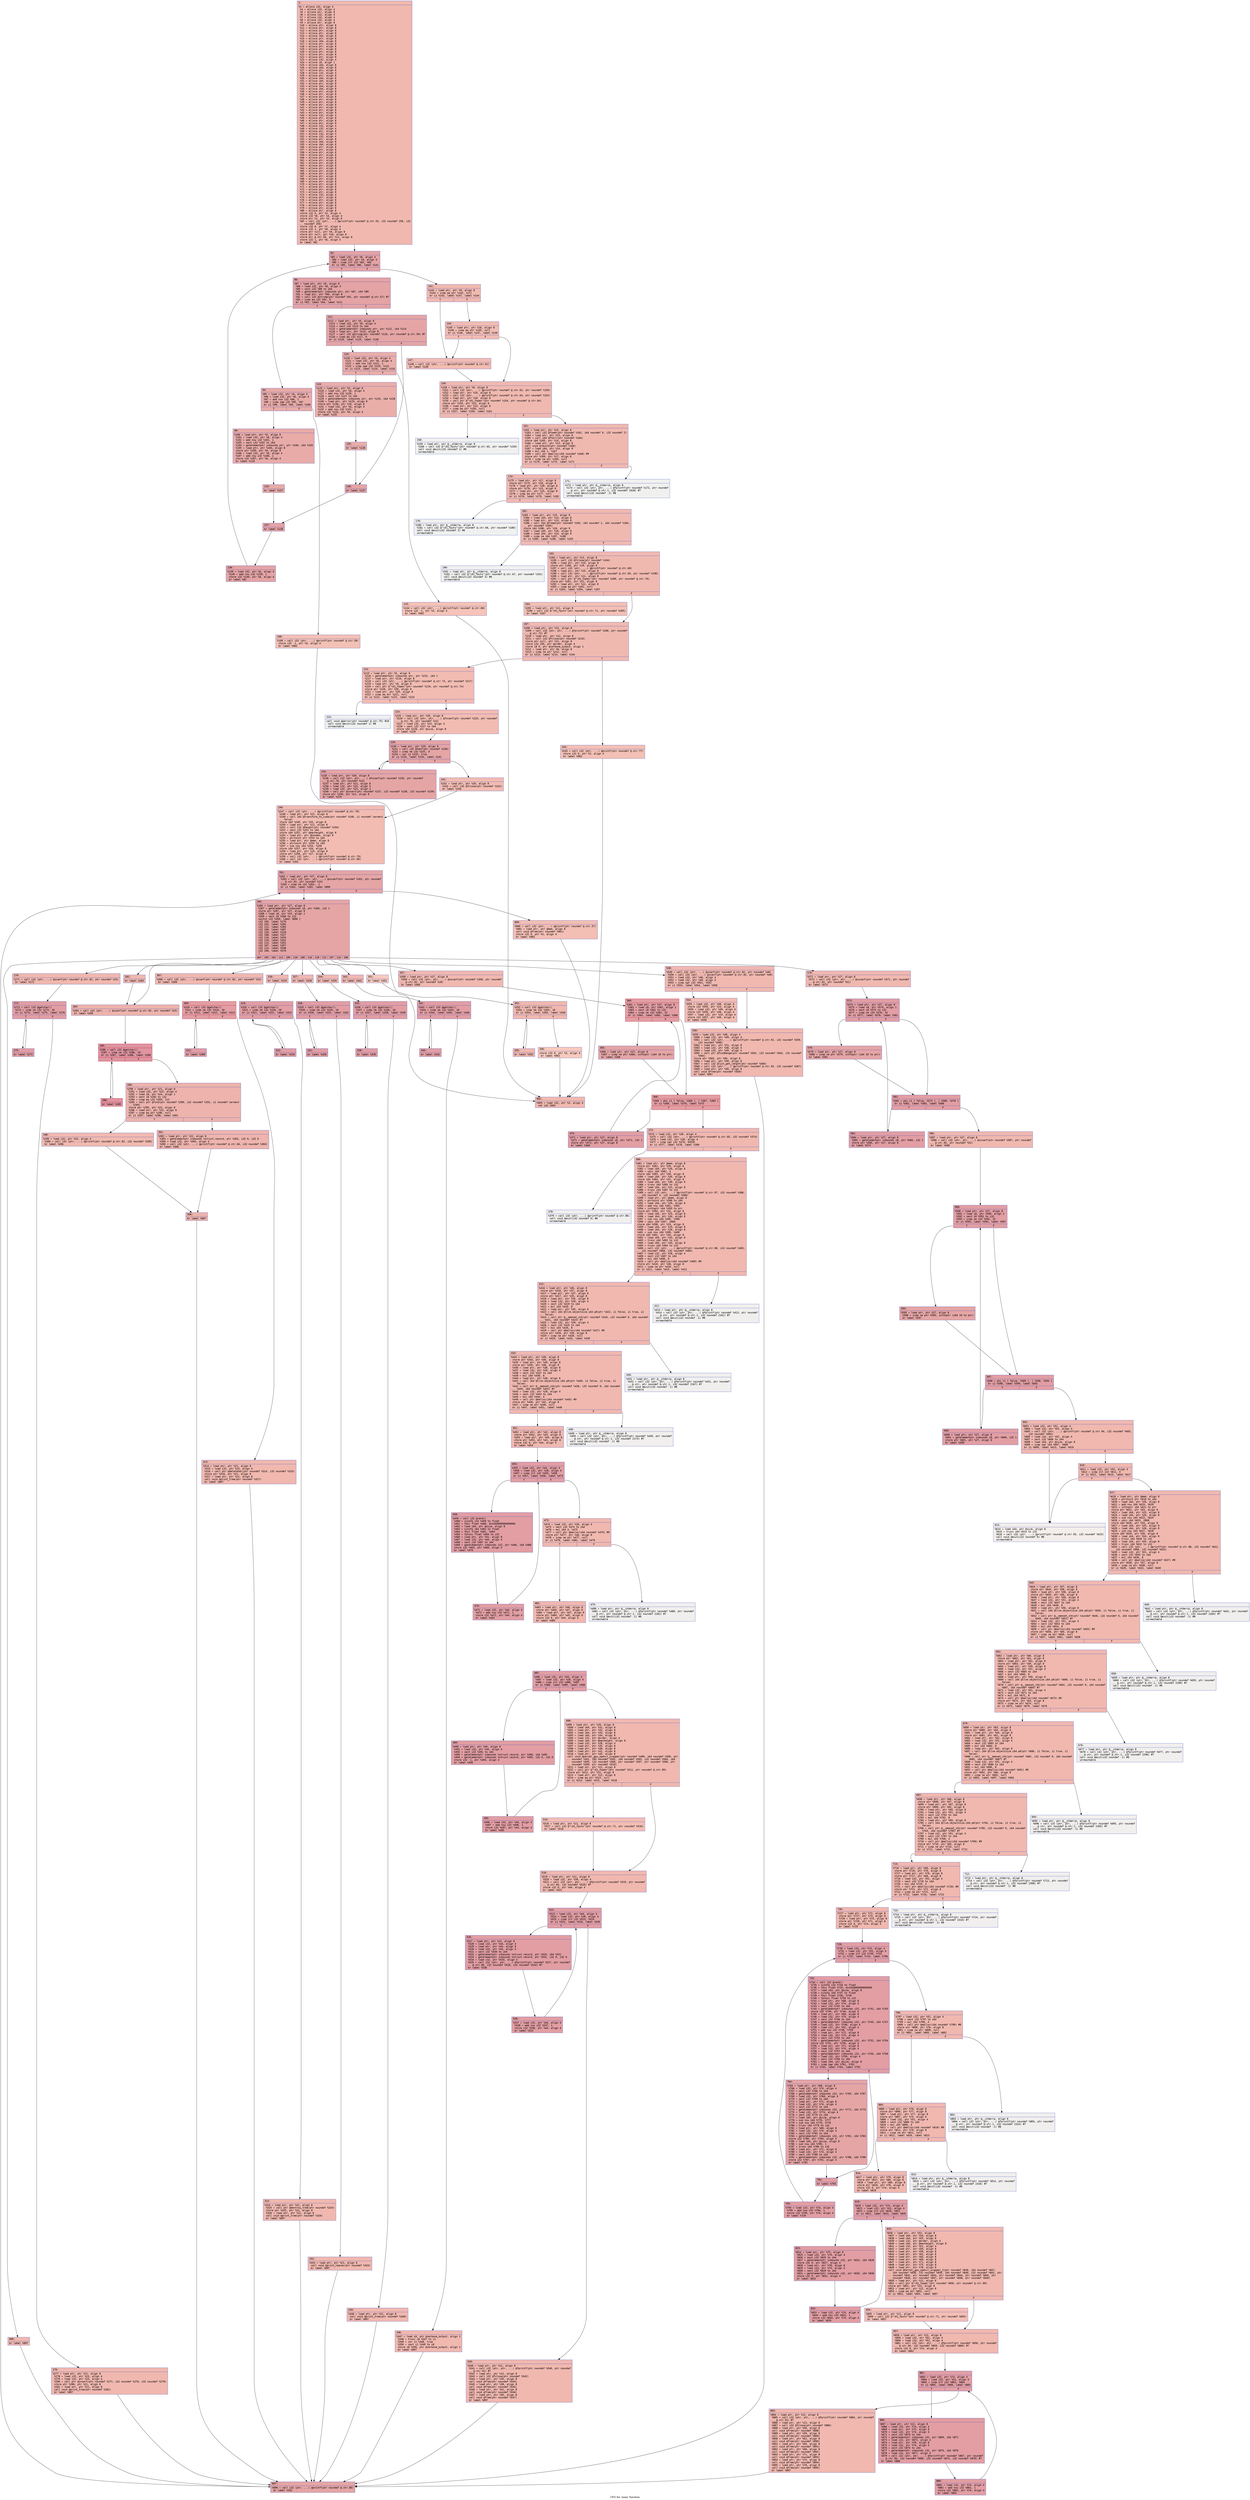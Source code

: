digraph "CFG for 'main' function" {
	label="CFG for 'main' function";

	Node0x600002026620 [shape=record,color="#3d50c3ff", style=filled, fillcolor="#dc5d4a70" fontname="Courier",label="{2:\l|  %3 = alloca i32, align 4\l  %4 = alloca i32, align 4\l  %5 = alloca ptr, align 8\l  %6 = alloca i32, align 4\l  %7 = alloca i32, align 4\l  %8 = alloca i32, align 4\l  %9 = alloca ptr, align 8\l  %10 = alloca ptr, align 8\l  %11 = alloca ptr, align 8\l  %12 = alloca ptr, align 8\l  %13 = alloca ptr, align 8\l  %14 = alloca i64, align 8\l  %15 = alloca ptr, align 8\l  %16 = alloca i64, align 8\l  %17 = alloca ptr, align 8\l  %18 = alloca ptr, align 8\l  %19 = alloca ptr, align 8\l  %20 = alloca ptr, align 8\l  %21 = alloca ptr, align 8\l  %22 = alloca ptr, align 8\l  %23 = alloca i32, align 4\l  %24 = alloca i8, align 1\l  %25 = alloca i64, align 8\l  %26 = alloca i64, align 8\l  %27 = alloca ptr, align 8\l  %28 = alloca i32, align 4\l  %29 = alloca ptr, align 8\l  %30 = alloca i64, align 8\l  %31 = alloca i64, align 8\l  %32 = alloca ptr, align 8\l  %33 = alloca i64, align 8\l  %34 = alloca i64, align 8\l  %35 = alloca ptr, align 8\l  %36 = alloca ptr, align 8\l  %37 = alloca ptr, align 8\l  %38 = alloca ptr, align 8\l  %39 = alloca ptr, align 8\l  %40 = alloca ptr, align 8\l  %41 = alloca ptr, align 8\l  %42 = alloca ptr, align 8\l  %43 = alloca ptr, align 8\l  %44 = alloca i32, align 4\l  %45 = alloca ptr, align 8\l  %46 = alloca ptr, align 8\l  %47 = alloca ptr, align 8\l  %48 = alloca i32, align 4\l  %49 = alloca i32, align 4\l  %50 = alloca ptr, align 8\l  %51 = alloca i32, align 4\l  %52 = alloca i32, align 4\l  %53 = alloca ptr, align 8\l  %54 = alloca i64, align 8\l  %55 = alloca i64, align 8\l  %56 = alloca ptr, align 8\l  %57 = alloca ptr, align 8\l  %58 = alloca ptr, align 8\l  %59 = alloca ptr, align 8\l  %60 = alloca ptr, align 8\l  %61 = alloca ptr, align 8\l  %62 = alloca ptr, align 8\l  %63 = alloca ptr, align 8\l  %64 = alloca ptr, align 8\l  %65 = alloca ptr, align 8\l  %66 = alloca ptr, align 8\l  %67 = alloca ptr, align 8\l  %68 = alloca ptr, align 8\l  %69 = alloca ptr, align 8\l  %70 = alloca ptr, align 8\l  %71 = alloca ptr, align 8\l  %72 = alloca ptr, align 8\l  %73 = alloca ptr, align 8\l  %74 = alloca i32, align 4\l  %75 = alloca ptr, align 8\l  %76 = alloca ptr, align 8\l  %77 = alloca ptr, align 8\l  %78 = alloca ptr, align 8\l  %79 = alloca ptr, align 8\l  %80 = alloca ptr, align 8\l  store i32 0, ptr %3, align 4\l  store i32 %0, ptr %4, align 4\l  store ptr %1, ptr %5, align 8\l  %81 = call i32 (ptr, ...) @printf(ptr noundef @.str.55, i32 noundef 256, i32\l... noundef 256)\l  store i32 0, ptr %7, align 4\l  store i32 1, ptr %8, align 4\l  store ptr null, ptr %9, align 8\l  store ptr null, ptr %10, align 8\l  store ptr @.str.56, ptr %11, align 8\l  store i32 1, ptr %6, align 4\l  br label %82\l}"];
	Node0x600002026620 -> Node0x600002026670[tooltip="2 -> 82\nProbability 100.00%" ];
	Node0x600002026670 [shape=record,color="#3d50c3ff", style=filled, fillcolor="#c32e3170" fontname="Courier",label="{82:\l|  %83 = load i32, ptr %6, align 4\l  %84 = load i32, ptr %4, align 4\l  %85 = icmp slt i32 %83, %84\l  br i1 %85, label %86, label %141\l|{<s0>T|<s1>F}}"];
	Node0x600002026670:s0 -> Node0x6000020266c0[tooltip="82 -> 86\nProbability 96.88%" ];
	Node0x600002026670:s1 -> Node0x600002026ad0[tooltip="82 -> 141\nProbability 3.12%" ];
	Node0x6000020266c0 [shape=record,color="#3d50c3ff", style=filled, fillcolor="#c32e3170" fontname="Courier",label="{86:\l|  %87 = load ptr, ptr %5, align 8\l  %88 = load i32, ptr %6, align 4\l  %89 = sext i32 %88 to i64\l  %90 = getelementptr inbounds ptr, ptr %87, i64 %89\l  %91 = load ptr, ptr %90, align 8\l  %92 = call i32 @strcmp(ptr noundef %91, ptr noundef @.str.57) #7\l  %93 = icmp eq i32 %92, 0\l  br i1 %93, label %94, label %111\l|{<s0>T|<s1>F}}"];
	Node0x6000020266c0:s0 -> Node0x600002026710[tooltip="86 -> 94\nProbability 37.50%" ];
	Node0x6000020266c0:s1 -> Node0x600002026850[tooltip="86 -> 111\nProbability 62.50%" ];
	Node0x600002026710 [shape=record,color="#3d50c3ff", style=filled, fillcolor="#cc403a70" fontname="Courier",label="{94:\l|  %95 = load i32, ptr %4, align 4\l  %96 = load i32, ptr %6, align 4\l  %97 = add nsw i32 %96, 1\l  %98 = icmp sge i32 %95, %97\l  br i1 %98, label %99, label %108\l|{<s0>T|<s1>F}}"];
	Node0x600002026710:s0 -> Node0x600002026760[tooltip="94 -> 99\nProbability 96.88%" ];
	Node0x600002026710:s1 -> Node0x6000020267b0[tooltip="94 -> 108\nProbability 3.12%" ];
	Node0x600002026760 [shape=record,color="#3d50c3ff", style=filled, fillcolor="#cc403a70" fontname="Courier",label="{99:\l|  %100 = load ptr, ptr %5, align 8\l  %101 = load i32, ptr %6, align 4\l  %102 = add nsw i32 %101, 1\l  %103 = sext i32 %102 to i64\l  %104 = getelementptr inbounds ptr, ptr %100, i64 %103\l  %105 = load ptr, ptr %104, align 8\l  store ptr %105, ptr %9, align 8\l  %106 = load i32, ptr %6, align 4\l  %107 = add nsw i32 %106, 1\l  store i32 %107, ptr %6, align 4\l  br label %110\l}"];
	Node0x600002026760 -> Node0x600002026800[tooltip="99 -> 110\nProbability 100.00%" ];
	Node0x6000020267b0 [shape=record,color="#3d50c3ff", style=filled, fillcolor="#e5705870" fontname="Courier",label="{108:\l|  %109 = call i32 (ptr, ...) @printf(ptr noundef @.str.58)\l  store i32 -1, ptr %3, align 4\l  br label %902\l}"];
	Node0x6000020267b0 -> Node0x600002021770[tooltip="108 -> 902\nProbability 100.00%" ];
	Node0x600002026800 [shape=record,color="#3d50c3ff", style=filled, fillcolor="#cc403a70" fontname="Courier",label="{110:\l|  br label %137\l}"];
	Node0x600002026800 -> Node0x600002026a30[tooltip="110 -> 137\nProbability 100.00%" ];
	Node0x600002026850 [shape=record,color="#3d50c3ff", style=filled, fillcolor="#c5333470" fontname="Courier",label="{111:\l|  %112 = load ptr, ptr %5, align 8\l  %113 = load i32, ptr %6, align 4\l  %114 = sext i32 %113 to i64\l  %115 = getelementptr inbounds ptr, ptr %112, i64 %114\l  %116 = load ptr, ptr %115, align 8\l  %117 = call i32 @strcmp(ptr noundef %116, ptr noundef @.str.59) #7\l  %118 = icmp eq i32 %117, 0\l  br i1 %118, label %119, label %136\l|{<s0>T|<s1>F}}"];
	Node0x600002026850:s0 -> Node0x6000020268a0[tooltip="111 -> 119\nProbability 37.50%" ];
	Node0x600002026850:s1 -> Node0x6000020269e0[tooltip="111 -> 136\nProbability 62.50%" ];
	Node0x6000020268a0 [shape=record,color="#3d50c3ff", style=filled, fillcolor="#d0473d70" fontname="Courier",label="{119:\l|  %120 = load i32, ptr %4, align 4\l  %121 = load i32, ptr %6, align 4\l  %122 = add nsw i32 %121, 1\l  %123 = icmp sge i32 %120, %122\l  br i1 %123, label %124, label %133\l|{<s0>T|<s1>F}}"];
	Node0x6000020268a0:s0 -> Node0x6000020268f0[tooltip="119 -> 124\nProbability 96.88%" ];
	Node0x6000020268a0:s1 -> Node0x600002026940[tooltip="119 -> 133\nProbability 3.12%" ];
	Node0x6000020268f0 [shape=record,color="#3d50c3ff", style=filled, fillcolor="#d0473d70" fontname="Courier",label="{124:\l|  %125 = load ptr, ptr %5, align 8\l  %126 = load i32, ptr %6, align 4\l  %127 = add nsw i32 %126, 1\l  %128 = sext i32 %127 to i64\l  %129 = getelementptr inbounds ptr, ptr %125, i64 %128\l  %130 = load ptr, ptr %129, align 8\l  store ptr %130, ptr %10, align 8\l  %131 = load i32, ptr %6, align 4\l  %132 = add nsw i32 %131, 1\l  store i32 %132, ptr %6, align 4\l  br label %135\l}"];
	Node0x6000020268f0 -> Node0x600002026990[tooltip="124 -> 135\nProbability 100.00%" ];
	Node0x600002026940 [shape=record,color="#3d50c3ff", style=filled, fillcolor="#e8765c70" fontname="Courier",label="{133:\l|  %134 = call i32 (ptr, ...) @printf(ptr noundef @.str.60)\l  store i32 -1, ptr %3, align 4\l  br label %902\l}"];
	Node0x600002026940 -> Node0x600002021770[tooltip="133 -> 902\nProbability 100.00%" ];
	Node0x600002026990 [shape=record,color="#3d50c3ff", style=filled, fillcolor="#d0473d70" fontname="Courier",label="{135:\l|  br label %136\l}"];
	Node0x600002026990 -> Node0x6000020269e0[tooltip="135 -> 136\nProbability 100.00%" ];
	Node0x6000020269e0 [shape=record,color="#3d50c3ff", style=filled, fillcolor="#c5333470" fontname="Courier",label="{136:\l|  br label %137\l}"];
	Node0x6000020269e0 -> Node0x600002026a30[tooltip="136 -> 137\nProbability 100.00%" ];
	Node0x600002026a30 [shape=record,color="#3d50c3ff", style=filled, fillcolor="#c32e3170" fontname="Courier",label="{137:\l|  br label %138\l}"];
	Node0x600002026a30 -> Node0x600002026a80[tooltip="137 -> 138\nProbability 100.00%" ];
	Node0x600002026a80 [shape=record,color="#3d50c3ff", style=filled, fillcolor="#c32e3170" fontname="Courier",label="{138:\l|  %139 = load i32, ptr %6, align 4\l  %140 = add nsw i32 %139, 1\l  store i32 %140, ptr %6, align 4\l  br label %82\l}"];
	Node0x600002026a80 -> Node0x600002026670[tooltip="138 -> 82\nProbability 100.00%" ];
	Node0x600002026ad0 [shape=record,color="#3d50c3ff", style=filled, fillcolor="#de614d70" fontname="Courier",label="{141:\l|  %142 = load ptr, ptr %9, align 8\l  %143 = icmp eq ptr %142, null\l  br i1 %143, label %147, label %144\l|{<s0>T|<s1>F}}"];
	Node0x600002026ad0:s0 -> Node0x600002026b70[tooltip="141 -> 147\nProbability 37.50%" ];
	Node0x600002026ad0:s1 -> Node0x600002026b20[tooltip="141 -> 144\nProbability 62.50%" ];
	Node0x600002026b20 [shape=record,color="#3d50c3ff", style=filled, fillcolor="#e1675170" fontname="Courier",label="{144:\l|  %145 = load ptr, ptr %10, align 8\l  %146 = icmp eq ptr %145, null\l  br i1 %146, label %147, label %149\l|{<s0>T|<s1>F}}"];
	Node0x600002026b20:s0 -> Node0x600002026b70[tooltip="144 -> 147\nProbability 37.50%" ];
	Node0x600002026b20:s1 -> Node0x600002026bc0[tooltip="144 -> 149\nProbability 62.50%" ];
	Node0x600002026b70 [shape=record,color="#3d50c3ff", style=filled, fillcolor="#e1675170" fontname="Courier",label="{147:\l|  %148 = call i32 (ptr, ...) @printf(ptr noundef @.str.61)\l  br label %149\l}"];
	Node0x600002026b70 -> Node0x600002026bc0[tooltip="147 -> 149\nProbability 100.00%" ];
	Node0x600002026bc0 [shape=record,color="#3d50c3ff", style=filled, fillcolor="#de614d70" fontname="Courier",label="{149:\l|  %150 = load ptr, ptr %9, align 8\l  %151 = call i32 (ptr, ...) @printf(ptr noundef @.str.62, ptr noundef %150)\l  %152 = load ptr, ptr %10, align 8\l  %153 = call i32 (ptr, ...) @printf(ptr noundef @.str.63, ptr noundef %152)\l  %154 = load ptr, ptr %10, align 8\l  %155 = call ptr @\"\\01_fopen\"(ptr noundef %154, ptr noundef @.str.64)\l  store ptr %155, ptr %13, align 8\l  %156 = load ptr, ptr %13, align 8\l  %157 = icmp eq ptr %156, null\l  br i1 %157, label %158, label %161\l|{<s0>T|<s1>F}}"];
	Node0x600002026bc0:s0 -> Node0x600002026c10[tooltip="149 -> 158\nProbability 0.00%" ];
	Node0x600002026bc0:s1 -> Node0x600002026c60[tooltip="149 -> 161\nProbability 100.00%" ];
	Node0x600002026c10 [shape=record,color="#3d50c3ff", style=filled, fillcolor="#dedcdb70" fontname="Courier",label="{158:\l|  %159 = load ptr, ptr @__stderrp, align 8\l  %160 = call i32 @\"\\01_fputs\"(ptr noundef @.str.65, ptr noundef %159)\l  call void @exit(i32 noundef 1) #8\l  unreachable\l}"];
	Node0x600002026c60 [shape=record,color="#3d50c3ff", style=filled, fillcolor="#de614d70" fontname="Courier",label="{161:\l|  %162 = load ptr, ptr %13, align 8\l  %163 = call i32 @fseek(ptr noundef %162, i64 noundef 0, i32 noundef 2)\l  %164 = load ptr, ptr %13, align 8\l  %165 = call i64 @ftell(ptr noundef %164)\l  store i64 %165, ptr %14, align 8\l  %166 = load ptr, ptr %13, align 8\l  call void @rewind(ptr noundef %166)\l  %167 = load i64, ptr %14, align 8\l  %168 = mul i64 1, %167\l  %169 = call ptr @malloc(i64 noundef %168) #9\l  store ptr %169, ptr %17, align 8\l  %170 = icmp ne ptr %169, null\l  br i1 %170, label %174, label %171\l|{<s0>T|<s1>F}}"];
	Node0x600002026c60:s0 -> Node0x600002026d00[tooltip="161 -> 174\nProbability 100.00%" ];
	Node0x600002026c60:s1 -> Node0x600002026cb0[tooltip="161 -> 171\nProbability 0.00%" ];
	Node0x600002026cb0 [shape=record,color="#3d50c3ff", style=filled, fillcolor="#dedcdb70" fontname="Courier",label="{171:\l|  %172 = load ptr, ptr @__stderrp, align 8\l  %173 = call i32 (ptr, ptr, ...) @fprintf(ptr noundef %172, ptr noundef\l... @.str, ptr noundef @.str.1, i32 noundef 1928) #7\l  call void @exit(i32 noundef -1) #8\l  unreachable\l}"];
	Node0x600002026d00 [shape=record,color="#3d50c3ff", style=filled, fillcolor="#de614d70" fontname="Courier",label="{174:\l|  %175 = load ptr, ptr %17, align 8\l  store ptr %175, ptr %18, align 8\l  %176 = load ptr, ptr %18, align 8\l  store ptr %176, ptr %15, align 8\l  %177 = load ptr, ptr %15, align 8\l  %178 = icmp eq ptr %177, null\l  br i1 %178, label %179, label %182\l|{<s0>T|<s1>F}}"];
	Node0x600002026d00:s0 -> Node0x600002026d50[tooltip="174 -> 179\nProbability 0.00%" ];
	Node0x600002026d00:s1 -> Node0x600002026da0[tooltip="174 -> 182\nProbability 100.00%" ];
	Node0x600002026d50 [shape=record,color="#3d50c3ff", style=filled, fillcolor="#dedcdb70" fontname="Courier",label="{179:\l|  %180 = load ptr, ptr @__stderrp, align 8\l  %181 = call i32 @\"\\01_fputs\"(ptr noundef @.str.66, ptr noundef %180)\l  call void @exit(i32 noundef 2) #8\l  unreachable\l}"];
	Node0x600002026da0 [shape=record,color="#3d50c3ff", style=filled, fillcolor="#de614d70" fontname="Courier",label="{182:\l|  %183 = load ptr, ptr %15, align 8\l  %184 = load i64, ptr %14, align 8\l  %185 = load ptr, ptr %13, align 8\l  %186 = call i64 @fread(ptr noundef %183, i64 noundef 1, i64 noundef %184,\l... ptr noundef %185)\l  store i64 %186, ptr %16, align 8\l  %187 = load i64, ptr %16, align 8\l  %188 = load i64, ptr %14, align 8\l  %189 = icmp ne i64 %187, %188\l  br i1 %189, label %190, label %193\l|{<s0>T|<s1>F}}"];
	Node0x600002026da0:s0 -> Node0x600002026df0[tooltip="182 -> 190\nProbability 0.00%" ];
	Node0x600002026da0:s1 -> Node0x600002026e40[tooltip="182 -> 193\nProbability 100.00%" ];
	Node0x600002026df0 [shape=record,color="#3d50c3ff", style=filled, fillcolor="#dedcdb70" fontname="Courier",label="{190:\l|  %191 = load ptr, ptr @__stderrp, align 8\l  %192 = call i32 @\"\\01_fputs\"(ptr noundef @.str.67, ptr noundef %191)\l  call void @exit(i32 noundef 3) #8\l  unreachable\l}"];
	Node0x600002026e40 [shape=record,color="#3d50c3ff", style=filled, fillcolor="#de614d70" fontname="Courier",label="{193:\l|  %194 = load ptr, ptr %13, align 8\l  %195 = call i32 @fclose(ptr noundef %194)\l  %196 = load ptr, ptr %15, align 8\l  store ptr %196, ptr %19, align 8\l  %197 = call i32 (ptr, ...) @printf(ptr noundef @.str.68)\l  %198 = load ptr, ptr %15, align 8\l  %199 = call i32 (ptr, ...) @printf(ptr noundef @.str.69, ptr noundef %198)\l  %200 = load ptr, ptr %11, align 8\l  %201 = call ptr @\"\\01_fopen\"(ptr noundef %200, ptr noundef @.str.70)\l  store ptr %201, ptr %12, align 8\l  %202 = load ptr, ptr %12, align 8\l  %203 = icmp eq ptr %202, null\l  br i1 %203, label %204, label %207\l|{<s0>T|<s1>F}}"];
	Node0x600002026e40:s0 -> Node0x600002026e90[tooltip="193 -> 204\nProbability 37.50%" ];
	Node0x600002026e40:s1 -> Node0x600002026ee0[tooltip="193 -> 207\nProbability 62.50%" ];
	Node0x600002026e90 [shape=record,color="#3d50c3ff", style=filled, fillcolor="#e5705870" fontname="Courier",label="{204:\l|  %205 = load ptr, ptr %11, align 8\l  %206 = call i32 @\"\\01_fputs\"(ptr noundef @.str.71, ptr noundef %205)\l  br label %207\l}"];
	Node0x600002026e90 -> Node0x600002026ee0[tooltip="204 -> 207\nProbability 100.00%" ];
	Node0x600002026ee0 [shape=record,color="#3d50c3ff", style=filled, fillcolor="#de614d70" fontname="Courier",label="{207:\l|  %208 = load ptr, ptr %12, align 8\l  %209 = call i32 (ptr, ptr, ...) @fprintf(ptr noundef %208, ptr noundef\l... @.str.72) #7\l  %210 = load ptr, ptr %12, align 8\l  %211 = call i32 @fclose(ptr noundef %210)\l  store ptr null, ptr %21, align 8\l  store i32 256, ptr @order, align 4\l  store i8 0, ptr @verbose_output, align 1\l  %212 = load ptr, ptr %9, align 8\l  %213 = icmp ne ptr %212, null\l  br i1 %213, label %214, label %244\l|{<s0>T|<s1>F}}"];
	Node0x600002026ee0:s0 -> Node0x600002026f30[tooltip="207 -> 214\nProbability 62.50%" ];
	Node0x600002026ee0:s1 -> Node0x600002027110[tooltip="207 -> 244\nProbability 37.50%" ];
	Node0x600002026f30 [shape=record,color="#3d50c3ff", style=filled, fillcolor="#e1675170" fontname="Courier",label="{214:\l|  %215 = load ptr, ptr %5, align 8\l  %216 = getelementptr inbounds ptr, ptr %215, i64 1\l  %217 = load ptr, ptr %216, align 8\l  %218 = call i32 (ptr, ...) @printf(ptr noundef @.str.73, ptr noundef %217)\l  %219 = load ptr, ptr %9, align 8\l  %220 = call ptr @\"\\01_fopen\"(ptr noundef %219, ptr noundef @.str.74)\l  store ptr %220, ptr %20, align 8\l  %221 = load ptr, ptr %20, align 8\l  %222 = icmp eq ptr %221, null\l  br i1 %222, label %223, label %224\l|{<s0>T|<s1>F}}"];
	Node0x600002026f30:s0 -> Node0x600002026f80[tooltip="214 -> 223\nProbability 0.00%" ];
	Node0x600002026f30:s1 -> Node0x600002026fd0[tooltip="214 -> 224\nProbability 100.00%" ];
	Node0x600002026f80 [shape=record,color="#3d50c3ff", style=filled, fillcolor="#dbdcde70" fontname="Courier",label="{223:\l|  call void @perror(ptr noundef @.str.75) #10\l  call void @exit(i32 noundef 1) #8\l  unreachable\l}"];
	Node0x600002026fd0 [shape=record,color="#3d50c3ff", style=filled, fillcolor="#e1675170" fontname="Courier",label="{224:\l|  %225 = load ptr, ptr %20, align 8\l  %226 = call i32 (ptr, ptr, ...) @fscanf(ptr noundef %225, ptr noundef\l... @.str.76, ptr noundef %23)\l  %227 = load i32, ptr %23, align 4\l  %228 = sext i32 %227 to i64\l  store i64 %228, ptr @size, align 8\l  br label %229\l}"];
	Node0x600002026fd0 -> Node0x600002027020[tooltip="224 -> 229\nProbability 100.00%" ];
	Node0x600002027020 [shape=record,color="#3d50c3ff", style=filled, fillcolor="#c5333470" fontname="Courier",label="{229:\l|  %230 = load ptr, ptr %20, align 8\l  %231 = call i32 @feof(ptr noundef %230)\l  %232 = icmp ne i32 %231, 0\l  %233 = xor i1 %232, true\l  br i1 %233, label %234, label %241\l|{<s0>T|<s1>F}}"];
	Node0x600002027020:s0 -> Node0x600002027070[tooltip="229 -> 234\nProbability 96.88%" ];
	Node0x600002027020:s1 -> Node0x6000020270c0[tooltip="229 -> 241\nProbability 3.12%" ];
	Node0x600002027070 [shape=record,color="#3d50c3ff", style=filled, fillcolor="#c5333470" fontname="Courier",label="{234:\l|  %235 = load ptr, ptr %20, align 8\l  %236 = call i32 (ptr, ptr, ...) @fscanf(ptr noundef %235, ptr noundef\l... @.str.76, ptr noundef %23)\l  %237 = load ptr, ptr %21, align 8\l  %238 = load i32, ptr %23, align 4\l  %239 = load i32, ptr %23, align 4\l  %240 = call ptr @insert(ptr noundef %237, i32 noundef %238, i32 noundef %239)\l  store ptr %240, ptr %21, align 8\l  br label %229\l}"];
	Node0x600002027070 -> Node0x600002027020[tooltip="234 -> 229\nProbability 100.00%" ];
	Node0x6000020270c0 [shape=record,color="#3d50c3ff", style=filled, fillcolor="#e1675170" fontname="Courier",label="{241:\l|  %242 = load ptr, ptr %20, align 8\l  %243 = call i32 @fclose(ptr noundef %242)\l  br label %246\l}"];
	Node0x6000020270c0 -> Node0x600002027160[tooltip="241 -> 246\nProbability 100.00%" ];
	Node0x600002027110 [shape=record,color="#3d50c3ff", style=filled, fillcolor="#e5705870" fontname="Courier",label="{244:\l|  %245 = call i32 (ptr, ...) @printf(ptr noundef @.str.77)\l  store i32 0, ptr %3, align 4\l  br label %902\l}"];
	Node0x600002027110 -> Node0x600002021770[tooltip="244 -> 902\nProbability 100.00%" ];
	Node0x600002027160 [shape=record,color="#3d50c3ff", style=filled, fillcolor="#e1675170" fontname="Courier",label="{246:\l|  %247 = call i32 (ptr, ...) @printf(ptr noundef @.str.78)\l  %248 = load ptr, ptr %21, align 8\l  %249 = call i64 @transform_to_cuda(ptr noundef %248, i1 noundef zeroext\l... false)\l  store i64 %249, ptr %25, align 8\l  %250 = load ptr, ptr %21, align 8\l  %251 = call i32 @height(ptr noundef %250)\l  %252 = sext i32 %251 to i64\l  store i64 %252, ptr @maxheight, align 8\l  %253 = load ptr, ptr @knodes, align 8\l  %254 = ptrtoint ptr %253 to i64\l  %255 = load ptr, ptr @mem, align 8\l  %256 = ptrtoint ptr %255 to i64\l  %257 = sub nsw i64 %254, %256\l  store i64 %257, ptr %26, align 8\l  %258 = load ptr, ptr %15, align 8\l  store ptr %258, ptr %27, align 8\l  %259 = call i32 (ptr, ...) @printf(ptr noundef @.str.79)\l  %260 = call i32 (ptr, ...) @printf(ptr noundef @.str.80)\l  br label %261\l}"];
	Node0x600002027160 -> Node0x6000020271b0[tooltip="246 -> 261\nProbability 100.00%" ];
	Node0x6000020271b0 [shape=record,color="#3d50c3ff", style=filled, fillcolor="#c5333470" fontname="Courier",label="{261:\l|  %262 = load ptr, ptr %27, align 8\l  %263 = call i32 (ptr, ptr, ...) @sscanf(ptr noundef %262, ptr noundef\l... @.str.81, ptr noundef %24)\l  %264 = icmp ne i32 %263, -1\l  br i1 %264, label %265, label %899\l|{<s0>T|<s1>F}}"];
	Node0x6000020271b0:s0 -> Node0x600002027200[tooltip="261 -> 265\nProbability 96.88%" ];
	Node0x6000020271b0:s1 -> Node0x600002021720[tooltip="261 -> 899\nProbability 3.12%" ];
	Node0x600002027200 [shape=record,color="#3d50c3ff", style=filled, fillcolor="#c5333470" fontname="Courier",label="{265:\l|  %266 = load ptr, ptr %27, align 8\l  %267 = getelementptr inbounds i8, ptr %266, i32 1\l  store ptr %267, ptr %27, align 8\l  %268 = load i8, ptr %24, align 1\l  %269 = sext i8 %268 to i32\l  switch i32 %269, label %896 [\l    i32 105, label %270\l    i32 102, label %282\l    i32 112, label %283\l    i32 100, label %307\l    i32 120, label %318\l    i32 108, label %327\l    i32 116, label %334\l    i32 118, label %341\l    i32 113, label %351\l    i32 107, label %357\l    i32 114, label %548\l    i32 106, label %570\l  ]\l|{<s0>def|<s1>105|<s2>102|<s3>112|<s4>100|<s5>120|<s6>108|<s7>116|<s8>118|<s9>113|<s10>107|<s11>114|<s12>106}}"];
	Node0x600002027200:s0 -> Node0x600002021680[tooltip="265 -> 896\nProbability 8.31%" ];
	Node0x600002027200:s1 -> Node0x600002027250[tooltip="265 -> 270\nProbability 8.31%" ];
	Node0x600002027200:s2 -> Node0x600002027390[tooltip="265 -> 282\nProbability 8.31%" ];
	Node0x600002027200:s3 -> Node0x6000020273e0[tooltip="265 -> 283\nProbability 8.31%" ];
	Node0x600002027200:s4 -> Node0x600002027610[tooltip="265 -> 307\nProbability 8.31%" ];
	Node0x600002027200:s5 -> Node0x600002027750[tooltip="265 -> 318\nProbability 8.31%" ];
	Node0x600002027200:s6 -> Node0x600002027890[tooltip="265 -> 327\nProbability 8.31%" ];
	Node0x600002027200:s7 -> Node0x6000020279d0[tooltip="265 -> 334\nProbability 8.31%" ];
	Node0x600002027200:s8 -> Node0x600002027b10[tooltip="265 -> 341\nProbability 8.31%" ];
	Node0x600002027200:s9 -> Node0x600002027c50[tooltip="265 -> 351\nProbability 0.27%" ];
	Node0x600002027200:s10 -> Node0x600002027d90[tooltip="265 -> 357\nProbability 8.31%" ];
	Node0x600002027200:s11 -> Node0x600002020730[tooltip="265 -> 548\nProbability 8.31%" ];
	Node0x600002027200:s12 -> Node0x600002020820[tooltip="265 -> 570\nProbability 8.31%" ];
	Node0x600002027250 [shape=record,color="#3d50c3ff", style=filled, fillcolor="#dc5d4a70" fontname="Courier",label="{270:\l|  %271 = call i32 (ptr, ...) @scanf(ptr noundef @.str.82, ptr noundef %23)\l  br label %272\l}"];
	Node0x600002027250 -> Node0x6000020272a0[tooltip="270 -> 272\nProbability 100.00%" ];
	Node0x6000020272a0 [shape=record,color="#3d50c3ff", style=filled, fillcolor="#be242e70" fontname="Courier",label="{272:\l|  %273 = call i32 @getchar()\l  %274 = icmp ne i32 %273, 10\l  br i1 %274, label %275, label %276\l|{<s0>T|<s1>F}}"];
	Node0x6000020272a0:s0 -> Node0x6000020272f0[tooltip="272 -> 275\nProbability 96.88%" ];
	Node0x6000020272a0:s1 -> Node0x600002027340[tooltip="272 -> 276\nProbability 3.12%" ];
	Node0x6000020272f0 [shape=record,color="#3d50c3ff", style=filled, fillcolor="#be242e70" fontname="Courier",label="{275:\l|  br label %272\l}"];
	Node0x6000020272f0 -> Node0x6000020272a0[tooltip="275 -> 272\nProbability 100.00%" ];
	Node0x600002027340 [shape=record,color="#3d50c3ff", style=filled, fillcolor="#dc5d4a70" fontname="Courier",label="{276:\l|  %277 = load ptr, ptr %21, align 8\l  %278 = load i32, ptr %23, align 4\l  %279 = load i32, ptr %23, align 4\l  %280 = call ptr @insert(ptr noundef %277, i32 noundef %278, i32 noundef %279)\l  store ptr %280, ptr %21, align 8\l  %281 = load ptr, ptr %21, align 8\l  call void @print_tree(ptr noundef %281)\l  br label %897\l}"];
	Node0x600002027340 -> Node0x6000020216d0[tooltip="276 -> 897\nProbability 100.00%" ];
	Node0x600002027390 [shape=record,color="#3d50c3ff", style=filled, fillcolor="#dc5d4a70" fontname="Courier",label="{282:\l|  br label %283\l}"];
	Node0x600002027390 -> Node0x6000020273e0[tooltip="282 -> 283\nProbability 100.00%" ];
	Node0x6000020273e0 [shape=record,color="#3d50c3ff", style=filled, fillcolor="#d6524470" fontname="Courier",label="{283:\l|  %284 = call i32 (ptr, ...) @scanf(ptr noundef @.str.82, ptr noundef %23)\l  br label %285\l}"];
	Node0x6000020273e0 -> Node0x600002027430[tooltip="283 -> 285\nProbability 100.00%" ];
	Node0x600002027430 [shape=record,color="#b70d28ff", style=filled, fillcolor="#b70d2870" fontname="Courier",label="{285:\l|  %286 = call i32 @getchar()\l  %287 = icmp ne i32 %286, 10\l  br i1 %287, label %288, label %289\l|{<s0>T|<s1>F}}"];
	Node0x600002027430:s0 -> Node0x600002027480[tooltip="285 -> 288\nProbability 96.88%" ];
	Node0x600002027430:s1 -> Node0x6000020274d0[tooltip="285 -> 289\nProbability 3.12%" ];
	Node0x600002027480 [shape=record,color="#b70d28ff", style=filled, fillcolor="#b70d2870" fontname="Courier",label="{288:\l|  br label %285\l}"];
	Node0x600002027480 -> Node0x600002027430[tooltip="288 -> 285\nProbability 100.00%" ];
	Node0x6000020274d0 [shape=record,color="#3d50c3ff", style=filled, fillcolor="#d6524470" fontname="Courier",label="{289:\l|  %290 = load ptr, ptr %21, align 8\l  %291 = load i32, ptr %23, align 4\l  %292 = load i8, ptr %24, align 1\l  %293 = sext i8 %292 to i32\l  %294 = icmp eq i32 %293, 112\l  %295 = call ptr @find(ptr noundef %290, i32 noundef %291, i1 noundef zeroext\l... %294)\l  store ptr %295, ptr %22, align 8\l  %296 = load ptr, ptr %22, align 8\l  %297 = icmp eq ptr %296, null\l  br i1 %297, label %298, label %301\l|{<s0>T|<s1>F}}"];
	Node0x6000020274d0:s0 -> Node0x600002027520[tooltip="289 -> 298\nProbability 37.50%" ];
	Node0x6000020274d0:s1 -> Node0x600002027570[tooltip="289 -> 301\nProbability 62.50%" ];
	Node0x600002027520 [shape=record,color="#3d50c3ff", style=filled, fillcolor="#de614d70" fontname="Courier",label="{298:\l|  %299 = load i32, ptr %23, align 4\l  %300 = call i32 (ptr, ...) @printf(ptr noundef @.str.83, i32 noundef %299)\l  br label %306\l}"];
	Node0x600002027520 -> Node0x6000020275c0[tooltip="298 -> 306\nProbability 100.00%" ];
	Node0x600002027570 [shape=record,color="#3d50c3ff", style=filled, fillcolor="#d8564670" fontname="Courier",label="{301:\l|  %302 = load ptr, ptr %22, align 8\l  %303 = getelementptr inbounds %struct.record, ptr %302, i32 0, i32 0\l  %304 = load i32, ptr %303, align 4\l  %305 = call i32 (ptr, ...) @printf(ptr noundef @.str.84, i32 noundef %304)\l  br label %306\l}"];
	Node0x600002027570 -> Node0x6000020275c0[tooltip="301 -> 306\nProbability 100.00%" ];
	Node0x6000020275c0 [shape=record,color="#3d50c3ff", style=filled, fillcolor="#d6524470" fontname="Courier",label="{306:\l|  br label %897\l}"];
	Node0x6000020275c0 -> Node0x6000020216d0[tooltip="306 -> 897\nProbability 100.00%" ];
	Node0x600002027610 [shape=record,color="#3d50c3ff", style=filled, fillcolor="#dc5d4a70" fontname="Courier",label="{307:\l|  %308 = call i32 (ptr, ...) @scanf(ptr noundef @.str.82, ptr noundef %23)\l  br label %309\l}"];
	Node0x600002027610 -> Node0x600002027660[tooltip="307 -> 309\nProbability 100.00%" ];
	Node0x600002027660 [shape=record,color="#b70d28ff", style=filled, fillcolor="#be242e70" fontname="Courier",label="{309:\l|  %310 = call i32 @getchar()\l  %311 = icmp ne i32 %310, 10\l  br i1 %311, label %312, label %313\l|{<s0>T|<s1>F}}"];
	Node0x600002027660:s0 -> Node0x6000020276b0[tooltip="309 -> 312\nProbability 96.88%" ];
	Node0x600002027660:s1 -> Node0x600002027700[tooltip="309 -> 313\nProbability 3.12%" ];
	Node0x6000020276b0 [shape=record,color="#3d50c3ff", style=filled, fillcolor="#be242e70" fontname="Courier",label="{312:\l|  br label %309\l}"];
	Node0x6000020276b0 -> Node0x600002027660[tooltip="312 -> 309\nProbability 100.00%" ];
	Node0x600002027700 [shape=record,color="#3d50c3ff", style=filled, fillcolor="#dc5d4a70" fontname="Courier",label="{313:\l|  %314 = load ptr, ptr %21, align 8\l  %315 = load i32, ptr %23, align 4\l  %316 = call ptr @deleteVal(ptr noundef %314, i32 noundef %315)\l  store ptr %316, ptr %21, align 8\l  %317 = load ptr, ptr %21, align 8\l  call void @print_tree(ptr noundef %317)\l  br label %897\l}"];
	Node0x600002027700 -> Node0x6000020216d0[tooltip="313 -> 897\nProbability 100.00%" ];
	Node0x600002027750 [shape=record,color="#3d50c3ff", style=filled, fillcolor="#dc5d4a70" fontname="Courier",label="{318:\l|  br label %319\l}"];
	Node0x600002027750 -> Node0x6000020277a0[tooltip="318 -> 319\nProbability 100.00%" ];
	Node0x6000020277a0 [shape=record,color="#3d50c3ff", style=filled, fillcolor="#be242e70" fontname="Courier",label="{319:\l|  %320 = call i32 @getchar()\l  %321 = icmp ne i32 %320, 10\l  br i1 %321, label %322, label %323\l|{<s0>T|<s1>F}}"];
	Node0x6000020277a0:s0 -> Node0x6000020277f0[tooltip="319 -> 322\nProbability 96.88%" ];
	Node0x6000020277a0:s1 -> Node0x600002027840[tooltip="319 -> 323\nProbability 3.12%" ];
	Node0x6000020277f0 [shape=record,color="#3d50c3ff", style=filled, fillcolor="#be242e70" fontname="Courier",label="{322:\l|  br label %319\l}"];
	Node0x6000020277f0 -> Node0x6000020277a0[tooltip="322 -> 319\nProbability 100.00%" ];
	Node0x600002027840 [shape=record,color="#3d50c3ff", style=filled, fillcolor="#dc5d4a70" fontname="Courier",label="{323:\l|  %324 = load ptr, ptr %21, align 8\l  %325 = call ptr @destroy_tree(ptr noundef %324)\l  store ptr %325, ptr %21, align 8\l  %326 = load ptr, ptr %21, align 8\l  call void @print_tree(ptr noundef %326)\l  br label %897\l}"];
	Node0x600002027840 -> Node0x6000020216d0[tooltip="323 -> 897\nProbability 100.00%" ];
	Node0x600002027890 [shape=record,color="#3d50c3ff", style=filled, fillcolor="#dc5d4a70" fontname="Courier",label="{327:\l|  br label %328\l}"];
	Node0x600002027890 -> Node0x6000020278e0[tooltip="327 -> 328\nProbability 100.00%" ];
	Node0x6000020278e0 [shape=record,color="#3d50c3ff", style=filled, fillcolor="#be242e70" fontname="Courier",label="{328:\l|  %329 = call i32 @getchar()\l  %330 = icmp ne i32 %329, 10\l  br i1 %330, label %331, label %332\l|{<s0>T|<s1>F}}"];
	Node0x6000020278e0:s0 -> Node0x600002027930[tooltip="328 -> 331\nProbability 96.88%" ];
	Node0x6000020278e0:s1 -> Node0x600002027980[tooltip="328 -> 332\nProbability 3.12%" ];
	Node0x600002027930 [shape=record,color="#3d50c3ff", style=filled, fillcolor="#be242e70" fontname="Courier",label="{331:\l|  br label %328\l}"];
	Node0x600002027930 -> Node0x6000020278e0[tooltip="331 -> 328\nProbability 100.00%" ];
	Node0x600002027980 [shape=record,color="#3d50c3ff", style=filled, fillcolor="#dc5d4a70" fontname="Courier",label="{332:\l|  %333 = load ptr, ptr %21, align 8\l  call void @print_leaves(ptr noundef %333)\l  br label %897\l}"];
	Node0x600002027980 -> Node0x6000020216d0[tooltip="332 -> 897\nProbability 100.00%" ];
	Node0x6000020279d0 [shape=record,color="#3d50c3ff", style=filled, fillcolor="#dc5d4a70" fontname="Courier",label="{334:\l|  br label %335\l}"];
	Node0x6000020279d0 -> Node0x600002027a20[tooltip="334 -> 335\nProbability 100.00%" ];
	Node0x600002027a20 [shape=record,color="#3d50c3ff", style=filled, fillcolor="#be242e70" fontname="Courier",label="{335:\l|  %336 = call i32 @getchar()\l  %337 = icmp ne i32 %336, 10\l  br i1 %337, label %338, label %339\l|{<s0>T|<s1>F}}"];
	Node0x600002027a20:s0 -> Node0x600002027a70[tooltip="335 -> 338\nProbability 96.88%" ];
	Node0x600002027a20:s1 -> Node0x600002027ac0[tooltip="335 -> 339\nProbability 3.12%" ];
	Node0x600002027a70 [shape=record,color="#3d50c3ff", style=filled, fillcolor="#be242e70" fontname="Courier",label="{338:\l|  br label %335\l}"];
	Node0x600002027a70 -> Node0x600002027a20[tooltip="338 -> 335\nProbability 100.00%" ];
	Node0x600002027ac0 [shape=record,color="#3d50c3ff", style=filled, fillcolor="#dc5d4a70" fontname="Courier",label="{339:\l|  %340 = load ptr, ptr %21, align 8\l  call void @print_tree(ptr noundef %340)\l  br label %897\l}"];
	Node0x600002027ac0 -> Node0x6000020216d0[tooltip="339 -> 897\nProbability 100.00%" ];
	Node0x600002027b10 [shape=record,color="#3d50c3ff", style=filled, fillcolor="#dc5d4a70" fontname="Courier",label="{341:\l|  br label %342\l}"];
	Node0x600002027b10 -> Node0x600002027b60[tooltip="341 -> 342\nProbability 100.00%" ];
	Node0x600002027b60 [shape=record,color="#3d50c3ff", style=filled, fillcolor="#be242e70" fontname="Courier",label="{342:\l|  %343 = call i32 @getchar()\l  %344 = icmp ne i32 %343, 10\l  br i1 %344, label %345, label %346\l|{<s0>T|<s1>F}}"];
	Node0x600002027b60:s0 -> Node0x600002027bb0[tooltip="342 -> 345\nProbability 96.88%" ];
	Node0x600002027b60:s1 -> Node0x600002027c00[tooltip="342 -> 346\nProbability 3.12%" ];
	Node0x600002027bb0 [shape=record,color="#3d50c3ff", style=filled, fillcolor="#be242e70" fontname="Courier",label="{345:\l|  br label %342\l}"];
	Node0x600002027bb0 -> Node0x600002027b60[tooltip="345 -> 342\nProbability 100.00%" ];
	Node0x600002027c00 [shape=record,color="#3d50c3ff", style=filled, fillcolor="#dc5d4a70" fontname="Courier",label="{346:\l|  %347 = load i8, ptr @verbose_output, align 1\l  %348 = trunc i8 %347 to i1\l  %349 = xor i1 %348, true\l  %350 = zext i1 %349 to i8\l  store i8 %350, ptr @verbose_output, align 1\l  br label %897\l}"];
	Node0x600002027c00 -> Node0x6000020216d0[tooltip="346 -> 897\nProbability 100.00%" ];
	Node0x600002027c50 [shape=record,color="#3d50c3ff", style=filled, fillcolor="#ef886b70" fontname="Courier",label="{351:\l|  br label %352\l}"];
	Node0x600002027c50 -> Node0x600002027ca0[tooltip="351 -> 352\nProbability 100.00%" ];
	Node0x600002027ca0 [shape=record,color="#3d50c3ff", style=filled, fillcolor="#dc5d4a70" fontname="Courier",label="{352:\l|  %353 = call i32 @getchar()\l  %354 = icmp ne i32 %353, 10\l  br i1 %354, label %355, label %356\l|{<s0>T|<s1>F}}"];
	Node0x600002027ca0:s0 -> Node0x600002027cf0[tooltip="352 -> 355\nProbability 96.88%" ];
	Node0x600002027ca0:s1 -> Node0x600002027d40[tooltip="352 -> 356\nProbability 3.12%" ];
	Node0x600002027cf0 [shape=record,color="#3d50c3ff", style=filled, fillcolor="#dc5d4a70" fontname="Courier",label="{355:\l|  br label %352\l}"];
	Node0x600002027cf0 -> Node0x600002027ca0[tooltip="355 -> 352\nProbability 100.00%" ];
	Node0x600002027d40 [shape=record,color="#3d50c3ff", style=filled, fillcolor="#ef886b70" fontname="Courier",label="{356:\l|  store i32 0, ptr %3, align 4\l  br label %902\l}"];
	Node0x600002027d40 -> Node0x600002021770[tooltip="356 -> 902\nProbability 100.00%" ];
	Node0x600002027d90 [shape=record,color="#3d50c3ff", style=filled, fillcolor="#dc5d4a70" fontname="Courier",label="{357:\l|  %358 = load ptr, ptr %27, align 8\l  %359 = call i32 (ptr, ptr, ...) @sscanf(ptr noundef %358, ptr noundef\l... @.str.82, ptr noundef %28)\l  br label %360\l}"];
	Node0x600002027d90 -> Node0x600002027de0[tooltip="357 -> 360\nProbability 100.00%" ];
	Node0x600002027de0 [shape=record,color="#b70d28ff", style=filled, fillcolor="#be242e70" fontname="Courier",label="{360:\l|  %361 = load ptr, ptr %27, align 8\l  %362 = load i8, ptr %361, align 1\l  %363 = sext i8 %362 to i32\l  %364 = icmp ne i32 %363, 32\l  br i1 %364, label %365, label %368\l|{<s0>T|<s1>F}}"];
	Node0x600002027de0:s0 -> Node0x600002027e30[tooltip="360 -> 365\nProbability 50.00%" ];
	Node0x600002027de0:s1 -> Node0x600002027e80[tooltip="360 -> 368\nProbability 50.00%" ];
	Node0x600002027e30 [shape=record,color="#3d50c3ff", style=filled, fillcolor="#c5333470" fontname="Courier",label="{365:\l|  %366 = load ptr, ptr %27, align 8\l  %367 = icmp ne ptr %366, inttoptr (i64 10 to ptr)\l  br label %368\l}"];
	Node0x600002027e30 -> Node0x600002027e80[tooltip="365 -> 368\nProbability 100.00%" ];
	Node0x600002027e80 [shape=record,color="#b70d28ff", style=filled, fillcolor="#be242e70" fontname="Courier",label="{368:\l|  %369 = phi i1 [ false, %360 ], [ %367, %365 ]\l  br i1 %369, label %370, label %373\l|{<s0>T|<s1>F}}"];
	Node0x600002027e80:s0 -> Node0x600002027ed0[tooltip="368 -> 370\nProbability 96.88%" ];
	Node0x600002027e80:s1 -> Node0x600002027f20[tooltip="368 -> 373\nProbability 3.12%" ];
	Node0x600002027ed0 [shape=record,color="#3d50c3ff", style=filled, fillcolor="#be242e70" fontname="Courier",label="{370:\l|  %371 = load ptr, ptr %27, align 8\l  %372 = getelementptr inbounds i8, ptr %371, i32 1\l  store ptr %372, ptr %27, align 8\l  br label %360\l}"];
	Node0x600002027ed0 -> Node0x600002027de0[tooltip="370 -> 360\nProbability 100.00%" ];
	Node0x600002027f20 [shape=record,color="#3d50c3ff", style=filled, fillcolor="#dc5d4a70" fontname="Courier",label="{373:\l|  %374 = load i32, ptr %28, align 4\l  %375 = call i32 (ptr, ...) @printf(ptr noundef @.str.85, i32 noundef %374)\l  %376 = load i32, ptr %28, align 4\l  %377 = icmp sgt i32 %376, 65535\l  br i1 %377, label %378, label %380\l|{<s0>T|<s1>F}}"];
	Node0x600002027f20:s0 -> Node0x600002027f70[tooltip="373 -> 378\nProbability 0.00%" ];
	Node0x600002027f20:s1 -> Node0x600002020000[tooltip="373 -> 380\nProbability 100.00%" ];
	Node0x600002027f70 [shape=record,color="#3d50c3ff", style=filled, fillcolor="#e0dbd870" fontname="Courier",label="{378:\l|  %379 = call i32 (ptr, ...) @printf(ptr noundef @.str.86)\l  call void @exit(i32 noundef 0) #8\l  unreachable\l}"];
	Node0x600002020000 [shape=record,color="#3d50c3ff", style=filled, fillcolor="#dc5d4a70" fontname="Courier",label="{380:\l|  %381 = load ptr, ptr @mem, align 8\l  store ptr %381, ptr %29, align 8\l  %382 = load i64, ptr %26, align 8\l  %383 = udiv i64 %382, 4\l  store i64 %383, ptr %30, align 8\l  %384 = load i64, ptr %26, align 8\l  store i64 %384, ptr %31, align 8\l  %385 = load i64, ptr %30, align 8\l  %386 = trunc i64 %385 to i32\l  %387 = load i64, ptr %31, align 8\l  %388 = trunc i64 %387 to i32\l  %389 = call i32 (ptr, ...) @printf(ptr noundef @.str.87, i32 noundef %386,\l... i32 noundef 4, i32 noundef %388)\l  %390 = load ptr, ptr @mem, align 8\l  %391 = ptrtoint ptr %390 to i64\l  %392 = load i64, ptr %26, align 8\l  %393 = add nsw i64 %391, %392\l  %394 = inttoptr i64 %393 to ptr\l  store ptr %394, ptr %32, align 8\l  %395 = load i64, ptr %25, align 8\l  %396 = load i64, ptr %26, align 8\l  %397 = sub nsw i64 %395, %396\l  %398 = udiv i64 %397, 2068\l  store i64 %398, ptr %33, align 8\l  %399 = load i64, ptr %25, align 8\l  %400 = load i64, ptr %26, align 8\l  %401 = sub nsw i64 %399, %400\l  store i64 %401, ptr %34, align 8\l  %402 = load i64, ptr %33, align 8\l  %403 = trunc i64 %402 to i32\l  %404 = load i64, ptr %34, align 8\l  %405 = trunc i64 %404 to i32\l  %406 = call i32 (ptr, ...) @printf(ptr noundef @.str.88, i32 noundef %403,\l... i32 noundef 2068, i32 noundef %405)\l  %407 = load i32, ptr %28, align 4\l  %408 = sext i32 %407 to i64\l  %409 = mul i64 %408, 8\l  %410 = call ptr @malloc(i64 noundef %409) #9\l  store ptr %410, ptr %36, align 8\l  %411 = icmp ne ptr %410, null\l  br i1 %411, label %415, label %412\l|{<s0>T|<s1>F}}"];
	Node0x600002020000:s0 -> Node0x6000020200a0[tooltip="380 -> 415\nProbability 100.00%" ];
	Node0x600002020000:s1 -> Node0x600002020050[tooltip="380 -> 412\nProbability 0.00%" ];
	Node0x600002020050 [shape=record,color="#3d50c3ff", style=filled, fillcolor="#e0dbd870" fontname="Courier",label="{412:\l|  %413 = load ptr, ptr @__stderrp, align 8\l  %414 = call i32 (ptr, ptr, ...) @fprintf(ptr noundef %413, ptr noundef\l... @.str, ptr noundef @.str.1, i32 noundef 2161) #7\l  call void @exit(i32 noundef -1) #8\l  unreachable\l}"];
	Node0x6000020200a0 [shape=record,color="#3d50c3ff", style=filled, fillcolor="#dc5d4a70" fontname="Courier",label="{415:\l|  %416 = load ptr, ptr %36, align 8\l  store ptr %416, ptr %37, align 8\l  %417 = load ptr, ptr %37, align 8\l  store ptr %417, ptr %35, align 8\l  %418 = load ptr, ptr %35, align 8\l  %419 = load i32, ptr %28, align 4\l  %420 = sext i32 %419 to i64\l  %421 = mul i64 %420, 8\l  %422 = load ptr, ptr %35, align 8\l  %423 = call i64 @llvm.objectsize.i64.p0(ptr %422, i1 false, i1 true, i1\l... false)\l  %424 = call ptr @__memset_chk(ptr noundef %418, i32 noundef 0, i64 noundef\l... %421, i64 noundef %423) #7\l  %425 = load i32, ptr %28, align 4\l  %426 = sext i32 %425 to i64\l  %427 = mul i64 %426, 8\l  %428 = call ptr @malloc(i64 noundef %427) #9\l  store ptr %428, ptr %39, align 8\l  %429 = icmp ne ptr %428, null\l  br i1 %429, label %433, label %430\l|{<s0>T|<s1>F}}"];
	Node0x6000020200a0:s0 -> Node0x600002020140[tooltip="415 -> 433\nProbability 100.00%" ];
	Node0x6000020200a0:s1 -> Node0x6000020200f0[tooltip="415 -> 430\nProbability 0.00%" ];
	Node0x6000020200f0 [shape=record,color="#3d50c3ff", style=filled, fillcolor="#e0dbd870" fontname="Courier",label="{430:\l|  %431 = load ptr, ptr @__stderrp, align 8\l  %432 = call i32 (ptr, ptr, ...) @fprintf(ptr noundef %431, ptr noundef\l... @.str, ptr noundef @.str.1, i32 noundef 2167) #7\l  call void @exit(i32 noundef -1) #8\l  unreachable\l}"];
	Node0x600002020140 [shape=record,color="#3d50c3ff", style=filled, fillcolor="#dc5d4a70" fontname="Courier",label="{433:\l|  %434 = load ptr, ptr %39, align 8\l  store ptr %434, ptr %40, align 8\l  %435 = load ptr, ptr %40, align 8\l  store ptr %435, ptr %38, align 8\l  %436 = load ptr, ptr %38, align 8\l  %437 = load i32, ptr %28, align 4\l  %438 = sext i32 %437 to i64\l  %439 = mul i64 %438, 8\l  %440 = load ptr, ptr %38, align 8\l  %441 = call i64 @llvm.objectsize.i64.p0(ptr %440, i1 false, i1 true, i1\l... false)\l  %442 = call ptr @__memset_chk(ptr noundef %436, i32 noundef 0, i64 noundef\l... %439, i64 noundef %441) #7\l  %443 = load i32, ptr %28, align 4\l  %444 = sext i32 %443 to i64\l  %445 = mul i64 %444, 4\l  %446 = call ptr @malloc(i64 noundef %445) #9\l  store ptr %446, ptr %42, align 8\l  %447 = icmp ne ptr %446, null\l  br i1 %447, label %451, label %448\l|{<s0>T|<s1>F}}"];
	Node0x600002020140:s0 -> Node0x6000020201e0[tooltip="433 -> 451\nProbability 100.00%" ];
	Node0x600002020140:s1 -> Node0x600002020190[tooltip="433 -> 448\nProbability 0.00%" ];
	Node0x600002020190 [shape=record,color="#3d50c3ff", style=filled, fillcolor="#e0dbd870" fontname="Courier",label="{448:\l|  %449 = load ptr, ptr @__stderrp, align 8\l  %450 = call i32 (ptr, ptr, ...) @fprintf(ptr noundef %449, ptr noundef\l... @.str, ptr noundef @.str.1, i32 noundef 2173) #7\l  call void @exit(i32 noundef -1) #8\l  unreachable\l}"];
	Node0x6000020201e0 [shape=record,color="#3d50c3ff", style=filled, fillcolor="#dc5d4a70" fontname="Courier",label="{451:\l|  %452 = load ptr, ptr %42, align 8\l  store ptr %452, ptr %43, align 8\l  %453 = load ptr, ptr %43, align 8\l  store ptr %453, ptr %41, align 8\l  store i32 0, ptr %44, align 4\l  br label %454\l}"];
	Node0x6000020201e0 -> Node0x600002020230[tooltip="451 -> 454\nProbability 100.00%" ];
	Node0x600002020230 [shape=record,color="#3d50c3ff", style=filled, fillcolor="#be242e70" fontname="Courier",label="{454:\l|  %455 = load i32, ptr %44, align 4\l  %456 = load i32, ptr %28, align 4\l  %457 = icmp slt i32 %455, %456\l  br i1 %457, label %458, label %473\l|{<s0>T|<s1>F}}"];
	Node0x600002020230:s0 -> Node0x600002020280[tooltip="454 -> 458\nProbability 96.88%" ];
	Node0x600002020230:s1 -> Node0x600002020320[tooltip="454 -> 473\nProbability 3.12%" ];
	Node0x600002020280 [shape=record,color="#3d50c3ff", style=filled, fillcolor="#be242e70" fontname="Courier",label="{458:\l|  %459 = call i32 @rand()\l  %460 = sitofp i32 %459 to float\l  %461 = fdiv float %460, 0x41E0000000000000\l  %462 = load i64, ptr @size, align 8\l  %463 = sitofp i64 %462 to float\l  %464 = fmul float %461, %463\l  %465 = fptosi float %464 to i32\l  %466 = load ptr, ptr %41, align 8\l  %467 = load i32, ptr %44, align 4\l  %468 = sext i32 %467 to i64\l  %469 = getelementptr inbounds i32, ptr %466, i64 %468\l  store i32 %465, ptr %469, align 4\l  br label %470\l}"];
	Node0x600002020280 -> Node0x6000020202d0[tooltip="458 -> 470\nProbability 100.00%" ];
	Node0x6000020202d0 [shape=record,color="#3d50c3ff", style=filled, fillcolor="#be242e70" fontname="Courier",label="{470:\l|  %471 = load i32, ptr %44, align 4\l  %472 = add nsw i32 %471, 1\l  store i32 %472, ptr %44, align 4\l  br label %454\l}"];
	Node0x6000020202d0 -> Node0x600002020230[tooltip="470 -> 454\nProbability 100.00%" ];
	Node0x600002020320 [shape=record,color="#3d50c3ff", style=filled, fillcolor="#dc5d4a70" fontname="Courier",label="{473:\l|  %474 = load i32, ptr %28, align 4\l  %475 = sext i32 %474 to i64\l  %476 = mul i64 4, %475\l  %477 = call ptr @malloc(i64 noundef %476) #9\l  store ptr %477, ptr %46, align 8\l  %478 = icmp ne ptr %477, null\l  br i1 %478, label %482, label %479\l|{<s0>T|<s1>F}}"];
	Node0x600002020320:s0 -> Node0x6000020203c0[tooltip="473 -> 482\nProbability 100.00%" ];
	Node0x600002020320:s1 -> Node0x600002020370[tooltip="473 -> 479\nProbability 0.00%" ];
	Node0x600002020370 [shape=record,color="#3d50c3ff", style=filled, fillcolor="#e0dbd870" fontname="Courier",label="{479:\l|  %480 = load ptr, ptr @__stderrp, align 8\l  %481 = call i32 (ptr, ptr, ...) @fprintf(ptr noundef %480, ptr noundef\l... @.str, ptr noundef @.str.1, i32 noundef 2181) #7\l  call void @exit(i32 noundef -1) #8\l  unreachable\l}"];
	Node0x6000020203c0 [shape=record,color="#3d50c3ff", style=filled, fillcolor="#dc5d4a70" fontname="Courier",label="{482:\l|  %483 = load ptr, ptr %46, align 8\l  store ptr %483, ptr %47, align 8\l  %484 = load ptr, ptr %47, align 8\l  store ptr %484, ptr %45, align 8\l  store i32 0, ptr %44, align 4\l  br label %485\l}"];
	Node0x6000020203c0 -> Node0x600002020410[tooltip="482 -> 485\nProbability 100.00%" ];
	Node0x600002020410 [shape=record,color="#3d50c3ff", style=filled, fillcolor="#be242e70" fontname="Courier",label="{485:\l|  %486 = load i32, ptr %44, align 4\l  %487 = load i32, ptr %28, align 4\l  %488 = icmp slt i32 %486, %487\l  br i1 %488, label %489, label %498\l|{<s0>T|<s1>F}}"];
	Node0x600002020410:s0 -> Node0x600002020460[tooltip="485 -> 489\nProbability 96.88%" ];
	Node0x600002020410:s1 -> Node0x600002020500[tooltip="485 -> 498\nProbability 3.12%" ];
	Node0x600002020460 [shape=record,color="#3d50c3ff", style=filled, fillcolor="#be242e70" fontname="Courier",label="{489:\l|  %490 = load ptr, ptr %45, align 8\l  %491 = load i32, ptr %44, align 4\l  %492 = sext i32 %491 to i64\l  %493 = getelementptr inbounds %struct.record, ptr %490, i64 %492\l  %494 = getelementptr inbounds %struct.record, ptr %493, i32 0, i32 0\l  store i32 -1, ptr %494, align 4\l  br label %495\l}"];
	Node0x600002020460 -> Node0x6000020204b0[tooltip="489 -> 495\nProbability 100.00%" ];
	Node0x6000020204b0 [shape=record,color="#3d50c3ff", style=filled, fillcolor="#be242e70" fontname="Courier",label="{495:\l|  %496 = load i32, ptr %44, align 4\l  %497 = add nsw i32 %496, 1\l  store i32 %497, ptr %44, align 4\l  br label %485\l}"];
	Node0x6000020204b0 -> Node0x600002020410[tooltip="495 -> 485\nProbability 100.00%" ];
	Node0x600002020500 [shape=record,color="#3d50c3ff", style=filled, fillcolor="#dc5d4a70" fontname="Courier",label="{498:\l|  %499 = load ptr, ptr %29, align 8\l  %500 = load i64, ptr %31, align 8\l  %501 = load ptr, ptr %32, align 8\l  %502 = load i64, ptr %33, align 8\l  %503 = load i64, ptr %34, align 8\l  %504 = load i32, ptr @order, align 4\l  %505 = load i64, ptr @maxheight, align 8\l  %506 = load i32, ptr %28, align 4\l  %507 = load ptr, ptr %35, align 8\l  %508 = load ptr, ptr %38, align 8\l  %509 = load ptr, ptr %41, align 8\l  %510 = load ptr, ptr %45, align 8\l  call void @kernel_gpu_opencl_wrapper(ptr noundef %499, i64 noundef %500, ptr\l... noundef %501, i64 noundef %502, i64 noundef %503, i32 noundef %504, i64\l... noundef %505, i32 noundef %506, ptr noundef %507, ptr noundef %508, ptr\l... noundef %509, ptr noundef %510)\l  %511 = load ptr, ptr %11, align 8\l  %512 = call ptr @\"\\01_fopen\"(ptr noundef %511, ptr noundef @.str.89)\l  store ptr %512, ptr %12, align 8\l  %513 = load ptr, ptr %12, align 8\l  %514 = icmp eq ptr %513, null\l  br i1 %514, label %515, label %518\l|{<s0>T|<s1>F}}"];
	Node0x600002020500:s0 -> Node0x600002020550[tooltip="498 -> 515\nProbability 37.50%" ];
	Node0x600002020500:s1 -> Node0x6000020205a0[tooltip="498 -> 518\nProbability 62.50%" ];
	Node0x600002020550 [shape=record,color="#3d50c3ff", style=filled, fillcolor="#e36c5570" fontname="Courier",label="{515:\l|  %516 = load ptr, ptr %11, align 8\l  %517 = call i32 @\"\\01_fputs\"(ptr noundef @.str.71, ptr noundef %516)\l  br label %518\l}"];
	Node0x600002020550 -> Node0x6000020205a0[tooltip="515 -> 518\nProbability 100.00%" ];
	Node0x6000020205a0 [shape=record,color="#3d50c3ff", style=filled, fillcolor="#dc5d4a70" fontname="Courier",label="{518:\l|  %519 = load ptr, ptr %12, align 8\l  %520 = load i32, ptr %28, align 4\l  %521 = call i32 (ptr, ptr, ...) @fprintf(ptr noundef %519, ptr noundef\l... @.str.85, i32 noundef %520) #7\l  store i32 0, ptr %44, align 4\l  br label %522\l}"];
	Node0x6000020205a0 -> Node0x6000020205f0[tooltip="518 -> 522\nProbability 100.00%" ];
	Node0x6000020205f0 [shape=record,color="#3d50c3ff", style=filled, fillcolor="#be242e70" fontname="Courier",label="{522:\l|  %523 = load i32, ptr %44, align 4\l  %524 = load i32, ptr %28, align 4\l  %525 = icmp slt i32 %523, %524\l  br i1 %525, label %526, label %539\l|{<s0>T|<s1>F}}"];
	Node0x6000020205f0:s0 -> Node0x600002020640[tooltip="522 -> 526\nProbability 96.88%" ];
	Node0x6000020205f0:s1 -> Node0x6000020206e0[tooltip="522 -> 539\nProbability 3.12%" ];
	Node0x600002020640 [shape=record,color="#3d50c3ff", style=filled, fillcolor="#be242e70" fontname="Courier",label="{526:\l|  %527 = load ptr, ptr %12, align 8\l  %528 = load i32, ptr %44, align 4\l  %529 = load ptr, ptr %45, align 8\l  %530 = load i32, ptr %44, align 4\l  %531 = sext i32 %530 to i64\l  %532 = getelementptr inbounds %struct.record, ptr %529, i64 %531\l  %533 = getelementptr inbounds %struct.record, ptr %532, i32 0, i32 0\l  %534 = load i32, ptr %533, align 4\l  %535 = call i32 (ptr, ptr, ...) @fprintf(ptr noundef %527, ptr noundef\l... @.str.90, i32 noundef %528, i32 noundef %534) #7\l  br label %536\l}"];
	Node0x600002020640 -> Node0x600002020690[tooltip="526 -> 536\nProbability 100.00%" ];
	Node0x600002020690 [shape=record,color="#3d50c3ff", style=filled, fillcolor="#be242e70" fontname="Courier",label="{536:\l|  %537 = load i32, ptr %44, align 4\l  %538 = add nsw i32 %537, 1\l  store i32 %538, ptr %44, align 4\l  br label %522\l}"];
	Node0x600002020690 -> Node0x6000020205f0[tooltip="536 -> 522\nProbability 100.00%" ];
	Node0x6000020206e0 [shape=record,color="#3d50c3ff", style=filled, fillcolor="#dc5d4a70" fontname="Courier",label="{539:\l|  %540 = load ptr, ptr %12, align 8\l  %541 = call i32 (ptr, ptr, ...) @fprintf(ptr noundef %540, ptr noundef\l... @.str.91) #7\l  %542 = load ptr, ptr %12, align 8\l  %543 = call i32 @fclose(ptr noundef %542)\l  %544 = load ptr, ptr %35, align 8\l  call void @free(ptr noundef %544)\l  %545 = load ptr, ptr %38, align 8\l  call void @free(ptr noundef %545)\l  %546 = load ptr, ptr %41, align 8\l  call void @free(ptr noundef %546)\l  %547 = load ptr, ptr %45, align 8\l  call void @free(ptr noundef %547)\l  br label %897\l}"];
	Node0x6000020206e0 -> Node0x6000020216d0[tooltip="539 -> 897\nProbability 100.00%" ];
	Node0x600002020730 [shape=record,color="#3d50c3ff", style=filled, fillcolor="#dc5d4a70" fontname="Courier",label="{548:\l|  %549 = call i32 (ptr, ...) @scanf(ptr noundef @.str.82, ptr noundef %48)\l  %550 = call i32 (ptr, ...) @scanf(ptr noundef @.str.82, ptr noundef %49)\l  %551 = load i32, ptr %48, align 4\l  %552 = load i32, ptr %49, align 4\l  %553 = icmp sgt i32 %551, %552\l  br i1 %553, label %554, label %558\l|{<s0>T|<s1>F}}"];
	Node0x600002020730:s0 -> Node0x600002020780[tooltip="548 -> 554\nProbability 50.00%" ];
	Node0x600002020730:s1 -> Node0x6000020207d0[tooltip="548 -> 558\nProbability 50.00%" ];
	Node0x600002020780 [shape=record,color="#3d50c3ff", style=filled, fillcolor="#e1675170" fontname="Courier",label="{554:\l|  %555 = load i32, ptr %48, align 4\l  store i32 %555, ptr %23, align 4\l  %556 = load i32, ptr %49, align 4\l  store i32 %556, ptr %48, align 4\l  %557 = load i32, ptr %23, align 4\l  store i32 %557, ptr %49, align 4\l  br label %558\l}"];
	Node0x600002020780 -> Node0x6000020207d0[tooltip="554 -> 558\nProbability 100.00%" ];
	Node0x6000020207d0 [shape=record,color="#3d50c3ff", style=filled, fillcolor="#dc5d4a70" fontname="Courier",label="{558:\l|  %559 = load i32, ptr %48, align 4\l  %560 = load i32, ptr %49, align 4\l  %561 = call i32 (ptr, ...) @printf(ptr noundef @.str.92, i32 noundef %559,\l... i32 noundef %560)\l  %562 = load ptr, ptr %21, align 8\l  %563 = load i32, ptr %48, align 4\l  %564 = load i32, ptr %49, align 4\l  %565 = call ptr @findRange(ptr noundef %562, i32 noundef %563, i32 noundef\l... %564)\l  store ptr %565, ptr %50, align 8\l  %566 = load ptr, ptr %50, align 8\l  %567 = call i32 @list_get_length(ptr noundef %566)\l  %568 = call i32 (ptr, ...) @printf(ptr noundef @.str.93, i32 noundef %567)\l  %569 = load ptr, ptr %50, align 8\l  call void @free(ptr noundef %569)\l  br label %897\l}"];
	Node0x6000020207d0 -> Node0x6000020216d0[tooltip="558 -> 897\nProbability 100.00%" ];
	Node0x600002020820 [shape=record,color="#3d50c3ff", style=filled, fillcolor="#dc5d4a70" fontname="Courier",label="{570:\l|  %571 = load ptr, ptr %27, align 8\l  %572 = call i32 (ptr, ptr, ...) @sscanf(ptr noundef %571, ptr noundef\l... @.str.82, ptr noundef %51)\l  br label %573\l}"];
	Node0x600002020820 -> Node0x600002020870[tooltip="570 -> 573\nProbability 100.00%" ];
	Node0x600002020870 [shape=record,color="#3d50c3ff", style=filled, fillcolor="#be242e70" fontname="Courier",label="{573:\l|  %574 = load ptr, ptr %27, align 8\l  %575 = load i8, ptr %574, align 1\l  %576 = sext i8 %575 to i32\l  %577 = icmp ne i32 %576, 32\l  br i1 %577, label %578, label %581\l|{<s0>T|<s1>F}}"];
	Node0x600002020870:s0 -> Node0x6000020208c0[tooltip="573 -> 578\nProbability 50.00%" ];
	Node0x600002020870:s1 -> Node0x600002020910[tooltip="573 -> 581\nProbability 50.00%" ];
	Node0x6000020208c0 [shape=record,color="#3d50c3ff", style=filled, fillcolor="#c5333470" fontname="Courier",label="{578:\l|  %579 = load ptr, ptr %27, align 8\l  %580 = icmp ne ptr %579, inttoptr (i64 10 to ptr)\l  br label %581\l}"];
	Node0x6000020208c0 -> Node0x600002020910[tooltip="578 -> 581\nProbability 100.00%" ];
	Node0x600002020910 [shape=record,color="#3d50c3ff", style=filled, fillcolor="#be242e70" fontname="Courier",label="{581:\l|  %582 = phi i1 [ false, %573 ], [ %580, %578 ]\l  br i1 %582, label %583, label %586\l|{<s0>T|<s1>F}}"];
	Node0x600002020910:s0 -> Node0x600002020960[tooltip="581 -> 583\nProbability 96.88%" ];
	Node0x600002020910:s1 -> Node0x6000020209b0[tooltip="581 -> 586\nProbability 3.12%" ];
	Node0x600002020960 [shape=record,color="#3d50c3ff", style=filled, fillcolor="#be242e70" fontname="Courier",label="{583:\l|  %584 = load ptr, ptr %27, align 8\l  %585 = getelementptr inbounds i8, ptr %584, i32 1\l  store ptr %585, ptr %27, align 8\l  br label %573\l}"];
	Node0x600002020960 -> Node0x600002020870[tooltip="583 -> 573\nProbability 100.00%" ];
	Node0x6000020209b0 [shape=record,color="#3d50c3ff", style=filled, fillcolor="#dc5d4a70" fontname="Courier",label="{586:\l|  %587 = load ptr, ptr %27, align 8\l  %588 = call i32 (ptr, ptr, ...) @sscanf(ptr noundef %587, ptr noundef\l... @.str.82, ptr noundef %52)\l  br label %589\l}"];
	Node0x6000020209b0 -> Node0x600002020a00[tooltip="586 -> 589\nProbability 100.00%" ];
	Node0x600002020a00 [shape=record,color="#3d50c3ff", style=filled, fillcolor="#be242e70" fontname="Courier",label="{589:\l|  %590 = load ptr, ptr %27, align 8\l  %591 = load i8, ptr %590, align 1\l  %592 = sext i8 %591 to i32\l  %593 = icmp ne i32 %592, 32\l  br i1 %593, label %594, label %597\l|{<s0>T|<s1>F}}"];
	Node0x600002020a00:s0 -> Node0x600002020a50[tooltip="589 -> 594\nProbability 50.00%" ];
	Node0x600002020a00:s1 -> Node0x600002020aa0[tooltip="589 -> 597\nProbability 50.00%" ];
	Node0x600002020a50 [shape=record,color="#3d50c3ff", style=filled, fillcolor="#c5333470" fontname="Courier",label="{594:\l|  %595 = load ptr, ptr %27, align 8\l  %596 = icmp ne ptr %595, inttoptr (i64 10 to ptr)\l  br label %597\l}"];
	Node0x600002020a50 -> Node0x600002020aa0[tooltip="594 -> 597\nProbability 100.00%" ];
	Node0x600002020aa0 [shape=record,color="#3d50c3ff", style=filled, fillcolor="#be242e70" fontname="Courier",label="{597:\l|  %598 = phi i1 [ false, %589 ], [ %596, %594 ]\l  br i1 %598, label %599, label %602\l|{<s0>T|<s1>F}}"];
	Node0x600002020aa0:s0 -> Node0x600002020af0[tooltip="597 -> 599\nProbability 96.88%" ];
	Node0x600002020aa0:s1 -> Node0x600002020b40[tooltip="597 -> 602\nProbability 3.12%" ];
	Node0x600002020af0 [shape=record,color="#3d50c3ff", style=filled, fillcolor="#be242e70" fontname="Courier",label="{599:\l|  %600 = load ptr, ptr %27, align 8\l  %601 = getelementptr inbounds i8, ptr %600, i32 1\l  store ptr %601, ptr %27, align 8\l  br label %589\l}"];
	Node0x600002020af0 -> Node0x600002020a00[tooltip="599 -> 589\nProbability 100.00%" ];
	Node0x600002020b40 [shape=record,color="#3d50c3ff", style=filled, fillcolor="#dc5d4a70" fontname="Courier",label="{602:\l|  %603 = load i32, ptr %51, align 4\l  %604 = load i32, ptr %52, align 4\l  %605 = call i32 (ptr, ...) @printf(ptr noundef @.str.94, i32 noundef %603,\l... i32 noundef %604)\l  %606 = load i32, ptr %52, align 4\l  %607 = sext i32 %606 to i64\l  %608 = load i64, ptr @size, align 8\l  %609 = icmp sgt i64 %607, %608\l  br i1 %609, label %613, label %610\l|{<s0>T|<s1>F}}"];
	Node0x600002020b40:s0 -> Node0x600002020be0[tooltip="602 -> 613\nProbability 0.00%" ];
	Node0x600002020b40:s1 -> Node0x600002020b90[tooltip="602 -> 610\nProbability 100.00%" ];
	Node0x600002020b90 [shape=record,color="#3d50c3ff", style=filled, fillcolor="#dc5d4a70" fontname="Courier",label="{610:\l|  %611 = load i32, ptr %52, align 4\l  %612 = icmp slt i32 %611, 0\l  br i1 %612, label %613, label %617\l|{<s0>T|<s1>F}}"];
	Node0x600002020b90:s0 -> Node0x600002020be0[tooltip="610 -> 613\nProbability 0.00%" ];
	Node0x600002020b90:s1 -> Node0x600002020c30[tooltip="610 -> 617\nProbability 100.00%" ];
	Node0x600002020be0 [shape=record,color="#3d50c3ff", style=filled, fillcolor="#e5d8d170" fontname="Courier",label="{613:\l|  %614 = load i64, ptr @size, align 8\l  %615 = trunc i64 %614 to i32\l  %616 = call i32 (ptr, ...) @printf(ptr noundef @.str.95, i32 noundef %615)\l  call void @exit(i32 noundef 0) #8\l  unreachable\l}"];
	Node0x600002020c30 [shape=record,color="#3d50c3ff", style=filled, fillcolor="#dc5d4a70" fontname="Courier",label="{617:\l|  %618 = load ptr, ptr @mem, align 8\l  %619 = ptrtoint ptr %618 to i64\l  %620 = load i64, ptr %26, align 8\l  %621 = add nsw i64 %619, %620\l  %622 = inttoptr i64 %621 to ptr\l  store ptr %622, ptr %53, align 8\l  %623 = load i64, ptr %25, align 8\l  %624 = load i64, ptr %26, align 8\l  %625 = sub nsw i64 %623, %624\l  %626 = udiv i64 %625, 2068\l  store i64 %626, ptr %54, align 8\l  %627 = load i64, ptr %25, align 8\l  %628 = load i64, ptr %26, align 8\l  %629 = sub nsw i64 %627, %628\l  store i64 %629, ptr %55, align 8\l  %630 = load i64, ptr %54, align 8\l  %631 = trunc i64 %630 to i32\l  %632 = load i64, ptr %55, align 8\l  %633 = trunc i64 %632 to i32\l  %634 = call i32 (ptr, ...) @printf(ptr noundef @.str.88, i32 noundef %631,\l... i32 noundef 2068, i32 noundef %633)\l  %635 = load i32, ptr %51, align 4\l  %636 = sext i32 %635 to i64\l  %637 = mul i64 %636, 8\l  %638 = call ptr @malloc(i64 noundef %637) #9\l  store ptr %638, ptr %57, align 8\l  %639 = icmp ne ptr %638, null\l  br i1 %639, label %643, label %640\l|{<s0>T|<s1>F}}"];
	Node0x600002020c30:s0 -> Node0x600002020cd0[tooltip="617 -> 643\nProbability 100.00%" ];
	Node0x600002020c30:s1 -> Node0x600002020c80[tooltip="617 -> 640\nProbability 0.00%" ];
	Node0x600002020c80 [shape=record,color="#3d50c3ff", style=filled, fillcolor="#e0dbd870" fontname="Courier",label="{640:\l|  %641 = load ptr, ptr @__stderrp, align 8\l  %642 = call i32 (ptr, ptr, ...) @fprintf(ptr noundef %641, ptr noundef\l... @.str, ptr noundef @.str.1, i32 noundef 2284) #7\l  call void @exit(i32 noundef -1) #8\l  unreachable\l}"];
	Node0x600002020cd0 [shape=record,color="#3d50c3ff", style=filled, fillcolor="#dc5d4a70" fontname="Courier",label="{643:\l|  %644 = load ptr, ptr %57, align 8\l  store ptr %644, ptr %58, align 8\l  %645 = load ptr, ptr %58, align 8\l  store ptr %645, ptr %56, align 8\l  %646 = load ptr, ptr %56, align 8\l  %647 = load i32, ptr %51, align 4\l  %648 = sext i32 %647 to i64\l  %649 = mul i64 %648, 8\l  %650 = load ptr, ptr %56, align 8\l  %651 = call i64 @llvm.objectsize.i64.p0(ptr %650, i1 false, i1 true, i1\l... false)\l  %652 = call ptr @__memset_chk(ptr noundef %646, i32 noundef 0, i64 noundef\l... %649, i64 noundef %651) #7\l  %653 = load i32, ptr %51, align 4\l  %654 = sext i32 %653 to i64\l  %655 = mul i64 %654, 8\l  %656 = call ptr @malloc(i64 noundef %655) #9\l  store ptr %656, ptr %60, align 8\l  %657 = icmp ne ptr %656, null\l  br i1 %657, label %661, label %658\l|{<s0>T|<s1>F}}"];
	Node0x600002020cd0:s0 -> Node0x600002020d70[tooltip="643 -> 661\nProbability 100.00%" ];
	Node0x600002020cd0:s1 -> Node0x600002020d20[tooltip="643 -> 658\nProbability 0.00%" ];
	Node0x600002020d20 [shape=record,color="#3d50c3ff", style=filled, fillcolor="#e0dbd870" fontname="Courier",label="{658:\l|  %659 = load ptr, ptr @__stderrp, align 8\l  %660 = call i32 (ptr, ptr, ...) @fprintf(ptr noundef %659, ptr noundef\l... @.str, ptr noundef @.str.1, i32 noundef 2290) #7\l  call void @exit(i32 noundef -1) #8\l  unreachable\l}"];
	Node0x600002020d70 [shape=record,color="#3d50c3ff", style=filled, fillcolor="#dc5d4a70" fontname="Courier",label="{661:\l|  %662 = load ptr, ptr %60, align 8\l  store ptr %662, ptr %61, align 8\l  %663 = load ptr, ptr %61, align 8\l  store ptr %663, ptr %59, align 8\l  %664 = load ptr, ptr %59, align 8\l  %665 = load i32, ptr %51, align 4\l  %666 = sext i32 %665 to i64\l  %667 = mul i64 %666, 8\l  %668 = load ptr, ptr %59, align 8\l  %669 = call i64 @llvm.objectsize.i64.p0(ptr %668, i1 false, i1 true, i1\l... false)\l  %670 = call ptr @__memset_chk(ptr noundef %664, i32 noundef 0, i64 noundef\l... %667, i64 noundef %669) #7\l  %671 = load i32, ptr %51, align 4\l  %672 = sext i32 %671 to i64\l  %673 = mul i64 %672, 8\l  %674 = call ptr @malloc(i64 noundef %673) #9\l  store ptr %674, ptr %63, align 8\l  %675 = icmp ne ptr %674, null\l  br i1 %675, label %679, label %676\l|{<s0>T|<s1>F}}"];
	Node0x600002020d70:s0 -> Node0x600002020e10[tooltip="661 -> 679\nProbability 100.00%" ];
	Node0x600002020d70:s1 -> Node0x600002020dc0[tooltip="661 -> 676\nProbability 0.00%" ];
	Node0x600002020dc0 [shape=record,color="#3d50c3ff", style=filled, fillcolor="#e0dbd870" fontname="Courier",label="{676:\l|  %677 = load ptr, ptr @__stderrp, align 8\l  %678 = call i32 (ptr, ptr, ...) @fprintf(ptr noundef %677, ptr noundef\l... @.str, ptr noundef @.str.1, i32 noundef 2296) #7\l  call void @exit(i32 noundef -1) #8\l  unreachable\l}"];
	Node0x600002020e10 [shape=record,color="#3d50c3ff", style=filled, fillcolor="#dc5d4a70" fontname="Courier",label="{679:\l|  %680 = load ptr, ptr %63, align 8\l  store ptr %680, ptr %64, align 8\l  %681 = load ptr, ptr %64, align 8\l  store ptr %681, ptr %62, align 8\l  %682 = load ptr, ptr %62, align 8\l  %683 = load i32, ptr %51, align 4\l  %684 = sext i32 %683 to i64\l  %685 = mul i64 %684, 8\l  %686 = load ptr, ptr %62, align 8\l  %687 = call i64 @llvm.objectsize.i64.p0(ptr %686, i1 false, i1 true, i1\l... false)\l  %688 = call ptr @__memset_chk(ptr noundef %682, i32 noundef 0, i64 noundef\l... %685, i64 noundef %687) #7\l  %689 = load i32, ptr %51, align 4\l  %690 = sext i32 %689 to i64\l  %691 = mul i64 %690, 8\l  %692 = call ptr @malloc(i64 noundef %691) #9\l  store ptr %692, ptr %66, align 8\l  %693 = icmp ne ptr %692, null\l  br i1 %693, label %697, label %694\l|{<s0>T|<s1>F}}"];
	Node0x600002020e10:s0 -> Node0x600002020eb0[tooltip="679 -> 697\nProbability 100.00%" ];
	Node0x600002020e10:s1 -> Node0x600002020e60[tooltip="679 -> 694\nProbability 0.00%" ];
	Node0x600002020e60 [shape=record,color="#3d50c3ff", style=filled, fillcolor="#e0dbd870" fontname="Courier",label="{694:\l|  %695 = load ptr, ptr @__stderrp, align 8\l  %696 = call i32 (ptr, ptr, ...) @fprintf(ptr noundef %695, ptr noundef\l... @.str, ptr noundef @.str.1, i32 noundef 2302) #7\l  call void @exit(i32 noundef -1) #8\l  unreachable\l}"];
	Node0x600002020eb0 [shape=record,color="#3d50c3ff", style=filled, fillcolor="#dc5d4a70" fontname="Courier",label="{697:\l|  %698 = load ptr, ptr %66, align 8\l  store ptr %698, ptr %67, align 8\l  %699 = load ptr, ptr %67, align 8\l  store ptr %699, ptr %65, align 8\l  %700 = load ptr, ptr %65, align 8\l  %701 = load i32, ptr %51, align 4\l  %702 = sext i32 %701 to i64\l  %703 = mul i64 %702, 8\l  %704 = load ptr, ptr %65, align 8\l  %705 = call i64 @llvm.objectsize.i64.p0(ptr %704, i1 false, i1 true, i1\l... false)\l  %706 = call ptr @__memset_chk(ptr noundef %700, i32 noundef 0, i64 noundef\l... %703, i64 noundef %705) #7\l  %707 = load i32, ptr %51, align 4\l  %708 = sext i32 %707 to i64\l  %709 = mul i64 %708, 4\l  %710 = call ptr @malloc(i64 noundef %709) #9\l  store ptr %710, ptr %69, align 8\l  %711 = icmp ne ptr %710, null\l  br i1 %711, label %715, label %712\l|{<s0>T|<s1>F}}"];
	Node0x600002020eb0:s0 -> Node0x600002020f50[tooltip="697 -> 715\nProbability 100.00%" ];
	Node0x600002020eb0:s1 -> Node0x600002020f00[tooltip="697 -> 712\nProbability 0.00%" ];
	Node0x600002020f00 [shape=record,color="#3d50c3ff", style=filled, fillcolor="#e0dbd870" fontname="Courier",label="{712:\l|  %713 = load ptr, ptr @__stderrp, align 8\l  %714 = call i32 (ptr, ptr, ...) @fprintf(ptr noundef %713, ptr noundef\l... @.str, ptr noundef @.str.1, i32 noundef 2308) #7\l  call void @exit(i32 noundef -1) #8\l  unreachable\l}"];
	Node0x600002020f50 [shape=record,color="#3d50c3ff", style=filled, fillcolor="#dc5d4a70" fontname="Courier",label="{715:\l|  %716 = load ptr, ptr %69, align 8\l  store ptr %716, ptr %70, align 8\l  %717 = load ptr, ptr %70, align 8\l  store ptr %717, ptr %68, align 8\l  %718 = load i32, ptr %51, align 4\l  %719 = sext i32 %718 to i64\l  %720 = mul i64 %719, 4\l  %721 = call ptr @malloc(i64 noundef %720) #9\l  store ptr %721, ptr %72, align 8\l  %722 = icmp ne ptr %721, null\l  br i1 %722, label %726, label %723\l|{<s0>T|<s1>F}}"];
	Node0x600002020f50:s0 -> Node0x600002020ff0[tooltip="715 -> 726\nProbability 100.00%" ];
	Node0x600002020f50:s1 -> Node0x600002020fa0[tooltip="715 -> 723\nProbability 0.00%" ];
	Node0x600002020fa0 [shape=record,color="#3d50c3ff", style=filled, fillcolor="#e0dbd870" fontname="Courier",label="{723:\l|  %724 = load ptr, ptr @__stderrp, align 8\l  %725 = call i32 (ptr, ptr, ...) @fprintf(ptr noundef %724, ptr noundef\l... @.str, ptr noundef @.str.1, i32 noundef 2310) #7\l  call void @exit(i32 noundef -1) #8\l  unreachable\l}"];
	Node0x600002020ff0 [shape=record,color="#3d50c3ff", style=filled, fillcolor="#dc5d4a70" fontname="Courier",label="{726:\l|  %727 = load ptr, ptr %72, align 8\l  store ptr %727, ptr %73, align 8\l  %728 = load ptr, ptr %73, align 8\l  store ptr %728, ptr %71, align 8\l  store i32 0, ptr %74, align 4\l  br label %729\l}"];
	Node0x600002020ff0 -> Node0x600002021040[tooltip="726 -> 729\nProbability 100.00%" ];
	Node0x600002021040 [shape=record,color="#3d50c3ff", style=filled, fillcolor="#be242e70" fontname="Courier",label="{729:\l|  %730 = load i32, ptr %74, align 4\l  %731 = load i32, ptr %51, align 4\l  %732 = icmp slt i32 %730, %731\l  br i1 %732, label %733, label %796\l|{<s0>T|<s1>F}}"];
	Node0x600002021040:s0 -> Node0x600002021090[tooltip="729 -> 733\nProbability 96.88%" ];
	Node0x600002021040:s1 -> Node0x6000020211d0[tooltip="729 -> 796\nProbability 3.12%" ];
	Node0x600002021090 [shape=record,color="#3d50c3ff", style=filled, fillcolor="#be242e70" fontname="Courier",label="{733:\l|  %734 = call i32 @rand()\l  %735 = sitofp i32 %734 to float\l  %736 = fdiv float %735, 0x41E0000000000000\l  %737 = load i64, ptr @size, align 8\l  %738 = sitofp i64 %737 to float\l  %739 = fmul float %736, %738\l  %740 = fptosi float %739 to i32\l  %741 = load ptr, ptr %68, align 8\l  %742 = load i32, ptr %74, align 4\l  %743 = sext i32 %742 to i64\l  %744 = getelementptr inbounds i32, ptr %741, i64 %743\l  store i32 %740, ptr %744, align 4\l  %745 = load ptr, ptr %68, align 8\l  %746 = load i32, ptr %74, align 4\l  %747 = sext i32 %746 to i64\l  %748 = getelementptr inbounds i32, ptr %745, i64 %747\l  %749 = load i32, ptr %748, align 4\l  %750 = load i32, ptr %52, align 4\l  %751 = add nsw i32 %749, %750\l  %752 = load ptr, ptr %71, align 8\l  %753 = load i32, ptr %74, align 4\l  %754 = sext i32 %753 to i64\l  %755 = getelementptr inbounds i32, ptr %752, i64 %754\l  store i32 %751, ptr %755, align 4\l  %756 = load ptr, ptr %71, align 8\l  %757 = load i32, ptr %74, align 4\l  %758 = sext i32 %757 to i64\l  %759 = getelementptr inbounds i32, ptr %756, i64 %758\l  %760 = load i32, ptr %759, align 4\l  %761 = sext i32 %760 to i64\l  %762 = load i64, ptr @size, align 8\l  %763 = icmp sge i64 %761, %762\l  br i1 %763, label %764, label %792\l|{<s0>T|<s1>F}}"];
	Node0x600002021090:s0 -> Node0x6000020210e0[tooltip="733 -> 764\nProbability 50.00%" ];
	Node0x600002021090:s1 -> Node0x600002021130[tooltip="733 -> 792\nProbability 50.00%" ];
	Node0x6000020210e0 [shape=record,color="#3d50c3ff", style=filled, fillcolor="#c5333470" fontname="Courier",label="{764:\l|  %765 = load ptr, ptr %68, align 8\l  %766 = load i32, ptr %74, align 4\l  %767 = sext i32 %766 to i64\l  %768 = getelementptr inbounds i32, ptr %765, i64 %767\l  %769 = load i32, ptr %768, align 4\l  %770 = sext i32 %769 to i64\l  %771 = load ptr, ptr %71, align 8\l  %772 = load i32, ptr %74, align 4\l  %773 = sext i32 %772 to i64\l  %774 = getelementptr inbounds i32, ptr %771, i64 %773\l  %775 = load i32, ptr %774, align 4\l  %776 = sext i32 %775 to i64\l  %777 = load i64, ptr @size, align 8\l  %778 = sub nsw i64 %776, %777\l  %779 = sub nsw i64 %770, %778\l  %780 = trunc i64 %779 to i32\l  %781 = load ptr, ptr %68, align 8\l  %782 = load i32, ptr %74, align 4\l  %783 = sext i32 %782 to i64\l  %784 = getelementptr inbounds i32, ptr %781, i64 %783\l  store i32 %780, ptr %784, align 4\l  %785 = load i64, ptr @size, align 8\l  %786 = sub nsw i64 %785, 1\l  %787 = trunc i64 %786 to i32\l  %788 = load ptr, ptr %71, align 8\l  %789 = load i32, ptr %74, align 4\l  %790 = sext i32 %789 to i64\l  %791 = getelementptr inbounds i32, ptr %788, i64 %790\l  store i32 %787, ptr %791, align 4\l  br label %792\l}"];
	Node0x6000020210e0 -> Node0x600002021130[tooltip="764 -> 792\nProbability 100.00%" ];
	Node0x600002021130 [shape=record,color="#3d50c3ff", style=filled, fillcolor="#be242e70" fontname="Courier",label="{792:\l|  br label %793\l}"];
	Node0x600002021130 -> Node0x600002021180[tooltip="792 -> 793\nProbability 100.00%" ];
	Node0x600002021180 [shape=record,color="#3d50c3ff", style=filled, fillcolor="#be242e70" fontname="Courier",label="{793:\l|  %794 = load i32, ptr %74, align 4\l  %795 = add nsw i32 %794, 1\l  store i32 %795, ptr %74, align 4\l  br label %729\l}"];
	Node0x600002021180 -> Node0x600002021040[tooltip="793 -> 729\nProbability 100.00%" ];
	Node0x6000020211d0 [shape=record,color="#3d50c3ff", style=filled, fillcolor="#dc5d4a70" fontname="Courier",label="{796:\l|  %797 = load i32, ptr %51, align 4\l  %798 = sext i32 %797 to i64\l  %799 = mul i64 %798, 4\l  %800 = call ptr @malloc(i64 noundef %799) #9\l  store ptr %800, ptr %76, align 8\l  %801 = icmp ne ptr %800, null\l  br i1 %801, label %805, label %802\l|{<s0>T|<s1>F}}"];
	Node0x6000020211d0:s0 -> Node0x600002021270[tooltip="796 -> 805\nProbability 100.00%" ];
	Node0x6000020211d0:s1 -> Node0x600002021220[tooltip="796 -> 802\nProbability 0.00%" ];
	Node0x600002021220 [shape=record,color="#3d50c3ff", style=filled, fillcolor="#e0dbd870" fontname="Courier",label="{802:\l|  %803 = load ptr, ptr @__stderrp, align 8\l  %804 = call i32 (ptr, ptr, ...) @fprintf(ptr noundef %803, ptr noundef\l... @.str, ptr noundef @.str.1, i32 noundef 2324) #7\l  call void @exit(i32 noundef -1) #8\l  unreachable\l}"];
	Node0x600002021270 [shape=record,color="#3d50c3ff", style=filled, fillcolor="#dc5d4a70" fontname="Courier",label="{805:\l|  %806 = load ptr, ptr %76, align 8\l  store ptr %806, ptr %77, align 8\l  %807 = load ptr, ptr %77, align 8\l  store ptr %807, ptr %75, align 8\l  %808 = load i32, ptr %51, align 4\l  %809 = sext i32 %808 to i64\l  %810 = mul i64 %809, 4\l  %811 = call ptr @malloc(i64 noundef %810) #9\l  store ptr %811, ptr %79, align 8\l  %812 = icmp ne ptr %811, null\l  br i1 %812, label %816, label %813\l|{<s0>T|<s1>F}}"];
	Node0x600002021270:s0 -> Node0x600002021310[tooltip="805 -> 816\nProbability 100.00%" ];
	Node0x600002021270:s1 -> Node0x6000020212c0[tooltip="805 -> 813\nProbability 0.00%" ];
	Node0x6000020212c0 [shape=record,color="#3d50c3ff", style=filled, fillcolor="#e0dbd870" fontname="Courier",label="{813:\l|  %814 = load ptr, ptr @__stderrp, align 8\l  %815 = call i32 (ptr, ptr, ...) @fprintf(ptr noundef %814, ptr noundef\l... @.str, ptr noundef @.str.1, i32 noundef 2326) #7\l  call void @exit(i32 noundef -1) #8\l  unreachable\l}"];
	Node0x600002021310 [shape=record,color="#3d50c3ff", style=filled, fillcolor="#dc5d4a70" fontname="Courier",label="{816:\l|  %817 = load ptr, ptr %79, align 8\l  store ptr %817, ptr %80, align 8\l  %818 = load ptr, ptr %80, align 8\l  store ptr %818, ptr %78, align 8\l  store i32 0, ptr %74, align 4\l  br label %819\l}"];
	Node0x600002021310 -> Node0x600002021360[tooltip="816 -> 819\nProbability 100.00%" ];
	Node0x600002021360 [shape=record,color="#3d50c3ff", style=filled, fillcolor="#be242e70" fontname="Courier",label="{819:\l|  %820 = load i32, ptr %74, align 4\l  %821 = load i32, ptr %51, align 4\l  %822 = icmp slt i32 %820, %821\l  br i1 %822, label %823, label %835\l|{<s0>T|<s1>F}}"];
	Node0x600002021360:s0 -> Node0x6000020213b0[tooltip="819 -> 823\nProbability 96.88%" ];
	Node0x600002021360:s1 -> Node0x600002021450[tooltip="819 -> 835\nProbability 3.12%" ];
	Node0x6000020213b0 [shape=record,color="#3d50c3ff", style=filled, fillcolor="#be242e70" fontname="Courier",label="{823:\l|  %824 = load ptr, ptr %75, align 8\l  %825 = load i32, ptr %74, align 4\l  %826 = sext i32 %825 to i64\l  %827 = getelementptr inbounds i32, ptr %824, i64 %826\l  store i32 0, ptr %827, align 4\l  %828 = load ptr, ptr %78, align 8\l  %829 = load i32, ptr %74, align 4\l  %830 = sext i32 %829 to i64\l  %831 = getelementptr inbounds i32, ptr %828, i64 %830\l  store i32 0, ptr %831, align 4\l  br label %832\l}"];
	Node0x6000020213b0 -> Node0x600002021400[tooltip="823 -> 832\nProbability 100.00%" ];
	Node0x600002021400 [shape=record,color="#3d50c3ff", style=filled, fillcolor="#be242e70" fontname="Courier",label="{832:\l|  %833 = load i32, ptr %74, align 4\l  %834 = add nsw i32 %833, 1\l  store i32 %834, ptr %74, align 4\l  br label %819\l}"];
	Node0x600002021400 -> Node0x600002021360[tooltip="832 -> 819\nProbability 100.00%" ];
	Node0x600002021450 [shape=record,color="#3d50c3ff", style=filled, fillcolor="#dc5d4a70" fontname="Courier",label="{835:\l|  %836 = load ptr, ptr %53, align 8\l  %837 = load i64, ptr %54, align 8\l  %838 = load i64, ptr %55, align 8\l  %839 = load i32, ptr @order, align 4\l  %840 = load i64, ptr @maxheight, align 8\l  %841 = load i32, ptr %51, align 4\l  %842 = load ptr, ptr %56, align 8\l  %843 = load ptr, ptr %59, align 8\l  %844 = load ptr, ptr %62, align 8\l  %845 = load ptr, ptr %65, align 8\l  %846 = load ptr, ptr %68, align 8\l  %847 = load ptr, ptr %71, align 8\l  %848 = load ptr, ptr %75, align 8\l  %849 = load ptr, ptr %78, align 8\l  call void @kernel_gpu_opencl_wrapper_2(ptr noundef %836, i64 noundef %837,\l... i64 noundef %838, i32 noundef %839, i64 noundef %840, i32 noundef %841, ptr\l... noundef %842, ptr noundef %843, ptr noundef %844, ptr noundef %845, ptr\l... noundef %846, ptr noundef %847, ptr noundef %848, ptr noundef %849)\l  %850 = load ptr, ptr %11, align 8\l  %851 = call ptr @\"\\01_fopen\"(ptr noundef %850, ptr noundef @.str.89)\l  store ptr %851, ptr %12, align 8\l  %852 = load ptr, ptr %12, align 8\l  %853 = icmp eq ptr %852, null\l  br i1 %853, label %854, label %857\l|{<s0>T|<s1>F}}"];
	Node0x600002021450:s0 -> Node0x6000020214a0[tooltip="835 -> 854\nProbability 37.50%" ];
	Node0x600002021450:s1 -> Node0x6000020214f0[tooltip="835 -> 857\nProbability 62.50%" ];
	Node0x6000020214a0 [shape=record,color="#3d50c3ff", style=filled, fillcolor="#e36c5570" fontname="Courier",label="{854:\l|  %855 = load ptr, ptr %11, align 8\l  %856 = call i32 @\"\\01_fputs\"(ptr noundef @.str.71, ptr noundef %855)\l  br label %857\l}"];
	Node0x6000020214a0 -> Node0x6000020214f0[tooltip="854 -> 857\nProbability 100.00%" ];
	Node0x6000020214f0 [shape=record,color="#3d50c3ff", style=filled, fillcolor="#dc5d4a70" fontname="Courier",label="{857:\l|  %858 = load ptr, ptr %12, align 8\l  %859 = load i32, ptr %51, align 4\l  %860 = load i32, ptr %52, align 4\l  %861 = call i32 (ptr, ptr, ...) @fprintf(ptr noundef %858, ptr noundef\l... @.str.94, i32 noundef %859, i32 noundef %860) #7\l  store i32 0, ptr %74, align 4\l  br label %862\l}"];
	Node0x6000020214f0 -> Node0x600002021540[tooltip="857 -> 862\nProbability 100.00%" ];
	Node0x600002021540 [shape=record,color="#3d50c3ff", style=filled, fillcolor="#be242e70" fontname="Courier",label="{862:\l|  %863 = load i32, ptr %74, align 4\l  %864 = load i32, ptr %51, align 4\l  %865 = icmp slt i32 %863, %864\l  br i1 %865, label %866, label %883\l|{<s0>T|<s1>F}}"];
	Node0x600002021540:s0 -> Node0x600002021590[tooltip="862 -> 866\nProbability 96.88%" ];
	Node0x600002021540:s1 -> Node0x600002021630[tooltip="862 -> 883\nProbability 3.12%" ];
	Node0x600002021590 [shape=record,color="#3d50c3ff", style=filled, fillcolor="#be242e70" fontname="Courier",label="{866:\l|  %867 = load ptr, ptr %12, align 8\l  %868 = load i32, ptr %74, align 4\l  %869 = load ptr, ptr %75, align 8\l  %870 = load i32, ptr %74, align 4\l  %871 = sext i32 %870 to i64\l  %872 = getelementptr inbounds i32, ptr %869, i64 %871\l  %873 = load i32, ptr %872, align 4\l  %874 = load ptr, ptr %78, align 8\l  %875 = load i32, ptr %74, align 4\l  %876 = sext i32 %875 to i64\l  %877 = getelementptr inbounds i32, ptr %874, i64 %876\l  %878 = load i32, ptr %877, align 4\l  %879 = call i32 (ptr, ptr, ...) @fprintf(ptr noundef %867, ptr noundef\l... @.str.96, i32 noundef %868, i32 noundef %873, i32 noundef %878) #7\l  br label %880\l}"];
	Node0x600002021590 -> Node0x6000020215e0[tooltip="866 -> 880\nProbability 100.00%" ];
	Node0x6000020215e0 [shape=record,color="#3d50c3ff", style=filled, fillcolor="#be242e70" fontname="Courier",label="{880:\l|  %881 = load i32, ptr %74, align 4\l  %882 = add nsw i32 %881, 1\l  store i32 %882, ptr %74, align 4\l  br label %862\l}"];
	Node0x6000020215e0 -> Node0x600002021540[tooltip="880 -> 862\nProbability 100.00%" ];
	Node0x600002021630 [shape=record,color="#3d50c3ff", style=filled, fillcolor="#dc5d4a70" fontname="Courier",label="{883:\l|  %884 = load ptr, ptr %12, align 8\l  %885 = call i32 (ptr, ptr, ...) @fprintf(ptr noundef %884, ptr noundef\l... @.str.91) #7\l  %886 = load ptr, ptr %12, align 8\l  %887 = call i32 @fclose(ptr noundef %886)\l  %888 = load ptr, ptr %56, align 8\l  call void @free(ptr noundef %888)\l  %889 = load ptr, ptr %59, align 8\l  call void @free(ptr noundef %889)\l  %890 = load ptr, ptr %62, align 8\l  call void @free(ptr noundef %890)\l  %891 = load ptr, ptr %65, align 8\l  call void @free(ptr noundef %891)\l  %892 = load ptr, ptr %68, align 8\l  call void @free(ptr noundef %892)\l  %893 = load ptr, ptr %71, align 8\l  call void @free(ptr noundef %893)\l  %894 = load ptr, ptr %75, align 8\l  call void @free(ptr noundef %894)\l  %895 = load ptr, ptr %78, align 8\l  call void @free(ptr noundef %895)\l  br label %897\l}"];
	Node0x600002021630 -> Node0x6000020216d0[tooltip="883 -> 897\nProbability 100.00%" ];
	Node0x600002021680 [shape=record,color="#3d50c3ff", style=filled, fillcolor="#dc5d4a70" fontname="Courier",label="{896:\l|  br label %897\l}"];
	Node0x600002021680 -> Node0x6000020216d0[tooltip="896 -> 897\nProbability 100.00%" ];
	Node0x6000020216d0 [shape=record,color="#3d50c3ff", style=filled, fillcolor="#c5333470" fontname="Courier",label="{897:\l|  %898 = call i32 (ptr, ...) @printf(ptr noundef @.str.80)\l  br label %261\l}"];
	Node0x6000020216d0 -> Node0x6000020271b0[tooltip="897 -> 261\nProbability 100.00%" ];
	Node0x600002021720 [shape=record,color="#3d50c3ff", style=filled, fillcolor="#e36c5570" fontname="Courier",label="{899:\l|  %900 = call i32 (ptr, ...) @printf(ptr noundef @.str.37)\l  %901 = load ptr, ptr @mem, align 8\l  call void @free(ptr noundef %901)\l  store i32 0, ptr %3, align 4\l  br label %902\l}"];
	Node0x600002021720 -> Node0x600002021770[tooltip="899 -> 902\nProbability 100.00%" ];
	Node0x600002021770 [shape=record,color="#3d50c3ff", style=filled, fillcolor="#dc5d4a70" fontname="Courier",label="{902:\l|  %903 = load i32, ptr %3, align 4\l  ret i32 %903\l}"];
}
